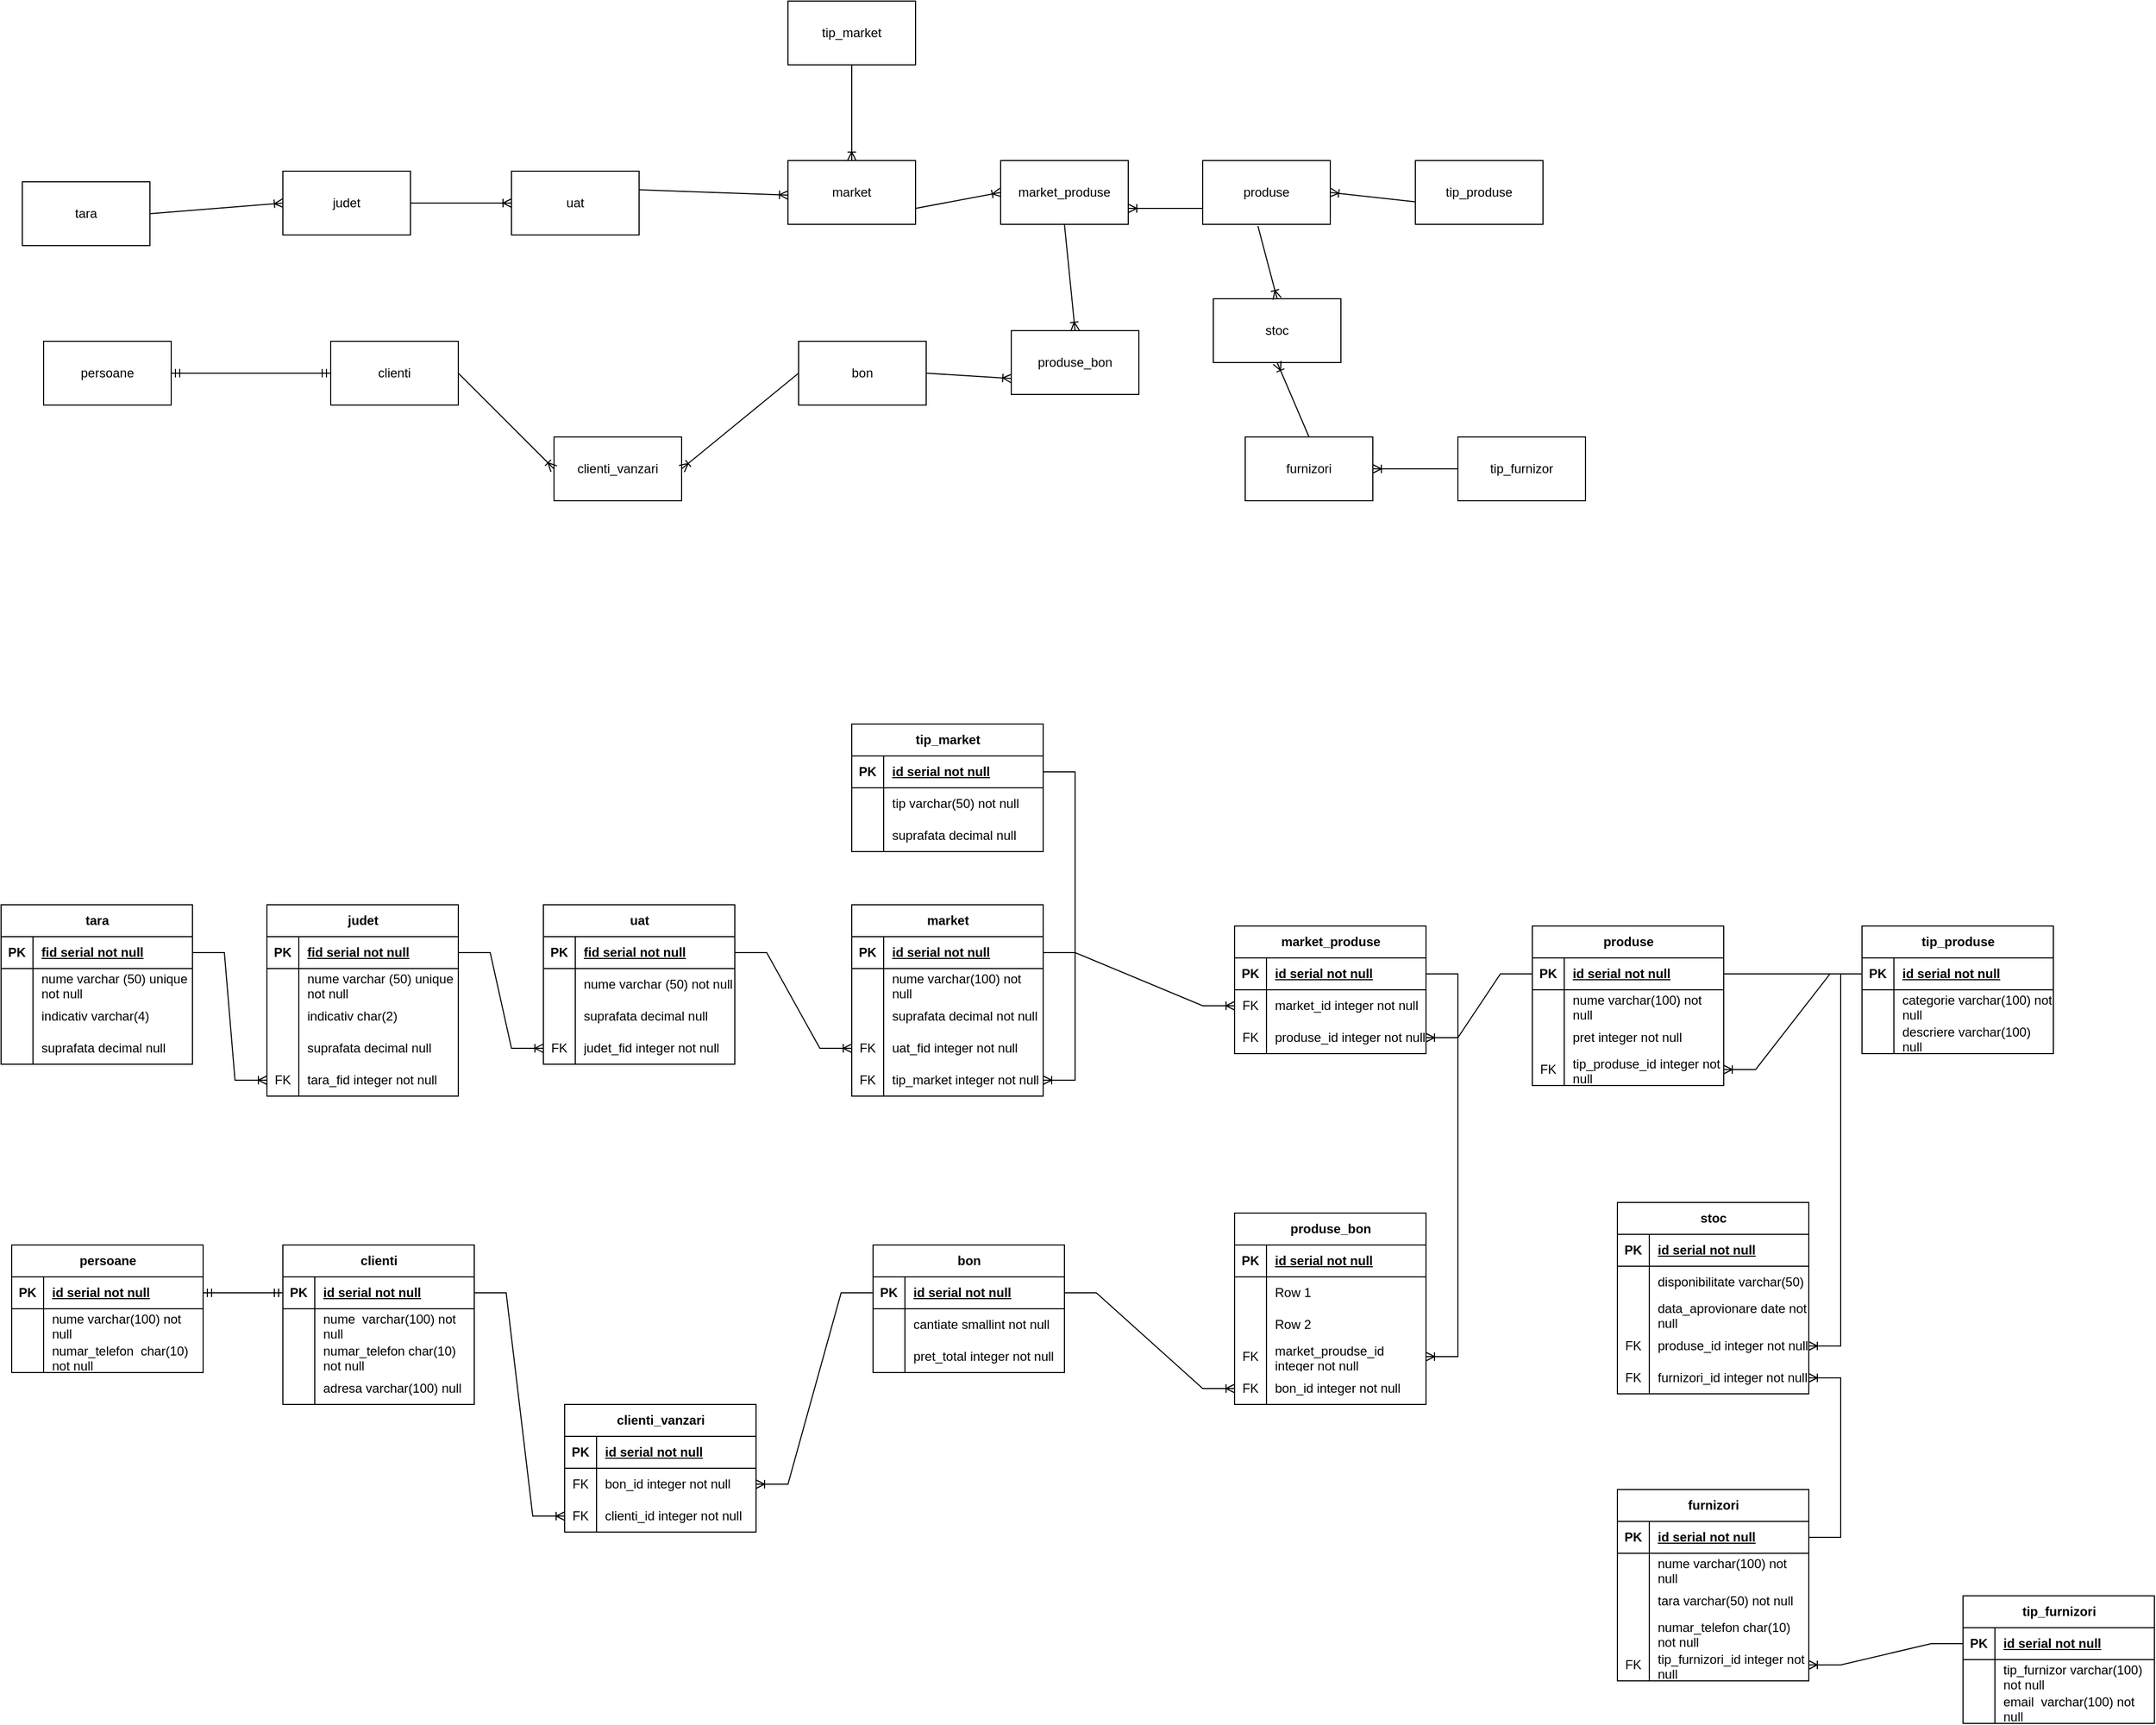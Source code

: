 <mxfile version="26.0.5">
  <diagram name="Page-1" id="-S-GobcB35B68QLf8V6f">
    <mxGraphModel dx="1400" dy="1841" grid="1" gridSize="10" guides="1" tooltips="1" connect="1" arrows="1" fold="1" page="1" pageScale="1" pageWidth="850" pageHeight="1100" math="0" shadow="0">
      <root>
        <mxCell id="0" />
        <mxCell id="1" parent="0" />
        <mxCell id="qZx7lZ6UvHh4e0g7V4Rf-1" value="tara" style="rounded=0;whiteSpace=wrap;html=1;" parent="1" vertex="1">
          <mxGeometry x="120" y="30" width="120" height="60" as="geometry" />
        </mxCell>
        <mxCell id="qZx7lZ6UvHh4e0g7V4Rf-2" value="market" style="rounded=0;whiteSpace=wrap;html=1;" parent="1" vertex="1">
          <mxGeometry x="840" y="10" width="120" height="60" as="geometry" />
        </mxCell>
        <mxCell id="qZx7lZ6UvHh4e0g7V4Rf-3" value="bon" style="rounded=0;whiteSpace=wrap;html=1;" parent="1" vertex="1">
          <mxGeometry x="850" y="180" width="120" height="60" as="geometry" />
        </mxCell>
        <mxCell id="qZx7lZ6UvHh4e0g7V4Rf-4" value="stoc" style="rounded=0;whiteSpace=wrap;html=1;" parent="1" vertex="1">
          <mxGeometry x="1240" y="140" width="120" height="60" as="geometry" />
        </mxCell>
        <mxCell id="qZx7lZ6UvHh4e0g7V4Rf-5" value="furnizori" style="rounded=0;whiteSpace=wrap;html=1;" parent="1" vertex="1">
          <mxGeometry x="1270" y="270" width="120" height="60" as="geometry" />
        </mxCell>
        <mxCell id="Ags8xssxzjcBr3NvuwEO-2" value="" style="fontSize=12;html=1;endArrow=ERoneToMany;rounded=0;exitX=1;exitY=0.5;exitDx=0;exitDy=0;entryX=0;entryY=0.5;entryDx=0;entryDy=0;" edge="1" parent="1" source="qZx7lZ6UvHh4e0g7V4Rf-1" target="Ags8xssxzjcBr3NvuwEO-3">
          <mxGeometry width="100" height="100" relative="1" as="geometry">
            <mxPoint x="280" y="130" as="sourcePoint" />
            <mxPoint x="390" y="-20" as="targetPoint" />
          </mxGeometry>
        </mxCell>
        <mxCell id="Ags8xssxzjcBr3NvuwEO-3" value="judet" style="rounded=0;whiteSpace=wrap;html=1;" vertex="1" parent="1">
          <mxGeometry x="365" y="20" width="120" height="60" as="geometry" />
        </mxCell>
        <mxCell id="Ags8xssxzjcBr3NvuwEO-4" value="uat" style="rounded=0;whiteSpace=wrap;html=1;" vertex="1" parent="1">
          <mxGeometry x="580" y="20" width="120" height="60" as="geometry" />
        </mxCell>
        <mxCell id="Ags8xssxzjcBr3NvuwEO-6" value="tip_market" style="rounded=0;whiteSpace=wrap;html=1;" vertex="1" parent="1">
          <mxGeometry x="840" y="-140" width="120" height="60" as="geometry" />
        </mxCell>
        <mxCell id="Ags8xssxzjcBr3NvuwEO-7" value="persoane" style="rounded=0;whiteSpace=wrap;html=1;" vertex="1" parent="1">
          <mxGeometry x="140" y="180" width="120" height="60" as="geometry" />
        </mxCell>
        <mxCell id="Ags8xssxzjcBr3NvuwEO-8" value="clienti" style="rounded=0;whiteSpace=wrap;html=1;" vertex="1" parent="1">
          <mxGeometry x="410" y="180" width="120" height="60" as="geometry" />
        </mxCell>
        <mxCell id="Ags8xssxzjcBr3NvuwEO-9" value="produse" style="rounded=0;whiteSpace=wrap;html=1;" vertex="1" parent="1">
          <mxGeometry x="1230" y="10" width="120" height="60" as="geometry" />
        </mxCell>
        <mxCell id="Ags8xssxzjcBr3NvuwEO-10" value="tip_produse" style="rounded=0;whiteSpace=wrap;html=1;" vertex="1" parent="1">
          <mxGeometry x="1430" y="10" width="120" height="60" as="geometry" />
        </mxCell>
        <mxCell id="Ags8xssxzjcBr3NvuwEO-11" value="tip_furnizor" style="rounded=0;whiteSpace=wrap;html=1;" vertex="1" parent="1">
          <mxGeometry x="1470" y="270" width="120" height="60" as="geometry" />
        </mxCell>
        <mxCell id="Ags8xssxzjcBr3NvuwEO-12" value="" style="edgeStyle=entityRelationEdgeStyle;fontSize=12;html=1;endArrow=ERoneToMany;rounded=0;exitX=1;exitY=0.5;exitDx=0;exitDy=0;entryX=0;entryY=0.5;entryDx=0;entryDy=0;" edge="1" parent="1" source="Ags8xssxzjcBr3NvuwEO-3" target="Ags8xssxzjcBr3NvuwEO-4">
          <mxGeometry width="100" height="100" relative="1" as="geometry">
            <mxPoint x="530" y="70" as="sourcePoint" />
            <mxPoint x="660" y="70" as="targetPoint" />
          </mxGeometry>
        </mxCell>
        <mxCell id="Ags8xssxzjcBr3NvuwEO-14" value="" style="fontSize=12;html=1;endArrow=ERoneToMany;rounded=0;entryX=0;entryY=0.75;entryDx=0;entryDy=0;" edge="1" parent="1">
          <mxGeometry width="100" height="100" relative="1" as="geometry">
            <mxPoint x="700" y="37.5" as="sourcePoint" />
            <mxPoint x="840" y="42.5" as="targetPoint" />
          </mxGeometry>
        </mxCell>
        <mxCell id="Ags8xssxzjcBr3NvuwEO-17" value="" style="fontSize=12;html=1;endArrow=ERoneToMany;rounded=0;exitX=0.5;exitY=1;exitDx=0;exitDy=0;entryX=0.5;entryY=0;entryDx=0;entryDy=0;elbow=vertical;" edge="1" parent="1" source="Ags8xssxzjcBr3NvuwEO-6" target="qZx7lZ6UvHh4e0g7V4Rf-2">
          <mxGeometry width="100" height="100" relative="1" as="geometry">
            <mxPoint x="760" y="-160" as="sourcePoint" />
            <mxPoint x="880" y="-10" as="targetPoint" />
          </mxGeometry>
        </mxCell>
        <mxCell id="Ags8xssxzjcBr3NvuwEO-18" value="" style="edgeStyle=entityRelationEdgeStyle;fontSize=12;html=1;endArrow=ERmandOne;startArrow=ERmandOne;rounded=0;exitX=1;exitY=0.5;exitDx=0;exitDy=0;entryX=0;entryY=0.5;entryDx=0;entryDy=0;" edge="1" parent="1" source="Ags8xssxzjcBr3NvuwEO-7" target="Ags8xssxzjcBr3NvuwEO-8">
          <mxGeometry width="100" height="100" relative="1" as="geometry">
            <mxPoint x="510" y="165" as="sourcePoint" />
            <mxPoint x="500" y="255" as="targetPoint" />
          </mxGeometry>
        </mxCell>
        <mxCell id="Ags8xssxzjcBr3NvuwEO-22" value="clienti_vanzari" style="rounded=0;whiteSpace=wrap;html=1;" vertex="1" parent="1">
          <mxGeometry x="620" y="270" width="120" height="60" as="geometry" />
        </mxCell>
        <mxCell id="Ags8xssxzjcBr3NvuwEO-23" value="" style="fontSize=12;html=1;endArrow=ERoneToMany;rounded=0;exitX=0;exitY=0.5;exitDx=0;exitDy=0;entryX=1;entryY=0.5;entryDx=0;entryDy=0;" edge="1" parent="1" source="qZx7lZ6UvHh4e0g7V4Rf-3" target="Ags8xssxzjcBr3NvuwEO-22">
          <mxGeometry width="100" height="100" relative="1" as="geometry">
            <mxPoint x="570" y="280" as="sourcePoint" />
            <mxPoint x="670" y="180" as="targetPoint" />
          </mxGeometry>
        </mxCell>
        <mxCell id="Ags8xssxzjcBr3NvuwEO-24" value="" style="fontSize=12;html=1;endArrow=ERoneToMany;rounded=0;exitX=1;exitY=0.5;exitDx=0;exitDy=0;entryX=0;entryY=0.5;entryDx=0;entryDy=0;" edge="1" parent="1" source="Ags8xssxzjcBr3NvuwEO-8" target="Ags8xssxzjcBr3NvuwEO-22">
          <mxGeometry width="100" height="100" relative="1" as="geometry">
            <mxPoint x="570" y="280" as="sourcePoint" />
            <mxPoint x="670" y="180" as="targetPoint" />
          </mxGeometry>
        </mxCell>
        <mxCell id="Ags8xssxzjcBr3NvuwEO-26" value="" style="fontSize=12;html=1;endArrow=ERoneToMany;rounded=0;exitX=0.003;exitY=0.647;exitDx=0;exitDy=0;exitPerimeter=0;entryX=1;entryY=0.5;entryDx=0;entryDy=0;" edge="1" parent="1" source="Ags8xssxzjcBr3NvuwEO-10" target="Ags8xssxzjcBr3NvuwEO-9">
          <mxGeometry width="100" height="100" relative="1" as="geometry">
            <mxPoint x="1330" y="150" as="sourcePoint" />
            <mxPoint x="1430" y="50" as="targetPoint" />
          </mxGeometry>
        </mxCell>
        <mxCell id="Ags8xssxzjcBr3NvuwEO-27" value="" style="fontSize=12;html=1;endArrow=ERoneToMany;rounded=0;exitX=0;exitY=0.5;exitDx=0;exitDy=0;entryX=1;entryY=0.5;entryDx=0;entryDy=0;" edge="1" parent="1" source="Ags8xssxzjcBr3NvuwEO-11" target="qZx7lZ6UvHh4e0g7V4Rf-5">
          <mxGeometry width="100" height="100" relative="1" as="geometry">
            <mxPoint x="680" y="370" as="sourcePoint" />
            <mxPoint x="780" y="270" as="targetPoint" />
          </mxGeometry>
        </mxCell>
        <mxCell id="Ags8xssxzjcBr3NvuwEO-29" value="" style="fontSize=12;html=1;endArrow=ERoneToMany;rounded=0;exitX=0.433;exitY=1.027;exitDx=0;exitDy=0;exitPerimeter=0;entryX=0.5;entryY=0;entryDx=0;entryDy=0;" edge="1" parent="1" source="Ags8xssxzjcBr3NvuwEO-9" target="qZx7lZ6UvHh4e0g7V4Rf-4">
          <mxGeometry width="100" height="100" relative="1" as="geometry">
            <mxPoint x="1550" y="310" as="sourcePoint" />
            <mxPoint x="1650" y="210" as="targetPoint" />
          </mxGeometry>
        </mxCell>
        <mxCell id="Ags8xssxzjcBr3NvuwEO-30" value="" style="fontSize=12;html=1;endArrow=ERoneToMany;rounded=0;entryX=0.5;entryY=1;entryDx=0;entryDy=0;" edge="1" parent="1" target="qZx7lZ6UvHh4e0g7V4Rf-4">
          <mxGeometry width="100" height="100" relative="1" as="geometry">
            <mxPoint x="1330" y="270" as="sourcePoint" />
            <mxPoint x="1320" y="320" as="targetPoint" />
          </mxGeometry>
        </mxCell>
        <mxCell id="Ags8xssxzjcBr3NvuwEO-31" value="" style="fontSize=12;html=1;endArrow=ERoneToMany;rounded=0;entryX=0;entryY=0.5;entryDx=0;entryDy=0;exitX=1;exitY=0.75;exitDx=0;exitDy=0;" edge="1" parent="1" source="qZx7lZ6UvHh4e0g7V4Rf-2" target="Ags8xssxzjcBr3NvuwEO-34">
          <mxGeometry width="100" height="100" relative="1" as="geometry">
            <mxPoint x="960" y="120" as="sourcePoint" />
            <mxPoint x="1190" y="20" as="targetPoint" />
          </mxGeometry>
        </mxCell>
        <mxCell id="Ags8xssxzjcBr3NvuwEO-34" value="market_produse" style="rounded=0;whiteSpace=wrap;html=1;" vertex="1" parent="1">
          <mxGeometry x="1040" y="10" width="120" height="60" as="geometry" />
        </mxCell>
        <mxCell id="Ags8xssxzjcBr3NvuwEO-35" value="" style="edgeStyle=entityRelationEdgeStyle;fontSize=12;html=1;endArrow=ERoneToMany;rounded=0;exitX=0;exitY=0.75;exitDx=0;exitDy=0;entryX=1;entryY=0.75;entryDx=0;entryDy=0;" edge="1" parent="1" source="Ags8xssxzjcBr3NvuwEO-9" target="Ags8xssxzjcBr3NvuwEO-34">
          <mxGeometry width="100" height="100" relative="1" as="geometry">
            <mxPoint x="1170" y="-10" as="sourcePoint" />
            <mxPoint x="1270" y="-110" as="targetPoint" />
          </mxGeometry>
        </mxCell>
        <mxCell id="Ags8xssxzjcBr3NvuwEO-36" value="produse_bon" style="rounded=0;whiteSpace=wrap;html=1;" vertex="1" parent="1">
          <mxGeometry x="1050" y="170" width="120" height="60" as="geometry" />
        </mxCell>
        <mxCell id="Ags8xssxzjcBr3NvuwEO-37" value="" style="fontSize=12;html=1;endArrow=ERoneToMany;rounded=0;exitX=0.5;exitY=1;exitDx=0;exitDy=0;entryX=0.5;entryY=0;entryDx=0;entryDy=0;" edge="1" parent="1" source="Ags8xssxzjcBr3NvuwEO-34" target="Ags8xssxzjcBr3NvuwEO-36">
          <mxGeometry width="100" height="100" relative="1" as="geometry">
            <mxPoint x="1040" y="110" as="sourcePoint" />
            <mxPoint x="1190" y="225" as="targetPoint" />
          </mxGeometry>
        </mxCell>
        <mxCell id="Ags8xssxzjcBr3NvuwEO-38" value="" style="fontSize=12;html=1;endArrow=ERoneToMany;rounded=0;exitX=1;exitY=0.5;exitDx=0;exitDy=0;entryX=0;entryY=0.75;entryDx=0;entryDy=0;" edge="1" parent="1" source="qZx7lZ6UvHh4e0g7V4Rf-3" target="Ags8xssxzjcBr3NvuwEO-36">
          <mxGeometry width="100" height="100" relative="1" as="geometry">
            <mxPoint x="1030" y="230" as="sourcePoint" />
            <mxPoint x="1130" y="130" as="targetPoint" />
          </mxGeometry>
        </mxCell>
        <mxCell id="Ags8xssxzjcBr3NvuwEO-40" value="tara" style="shape=table;startSize=30;container=1;collapsible=1;childLayout=tableLayout;fixedRows=1;rowLines=0;fontStyle=1;align=center;resizeLast=1;html=1;" vertex="1" parent="1">
          <mxGeometry x="100" y="710" width="180" height="150" as="geometry" />
        </mxCell>
        <mxCell id="Ags8xssxzjcBr3NvuwEO-41" value="" style="shape=tableRow;horizontal=0;startSize=0;swimlaneHead=0;swimlaneBody=0;fillColor=none;collapsible=0;dropTarget=0;points=[[0,0.5],[1,0.5]];portConstraint=eastwest;top=0;left=0;right=0;bottom=1;" vertex="1" parent="Ags8xssxzjcBr3NvuwEO-40">
          <mxGeometry y="30" width="180" height="30" as="geometry" />
        </mxCell>
        <mxCell id="Ags8xssxzjcBr3NvuwEO-42" value="PK" style="shape=partialRectangle;connectable=0;fillColor=none;top=0;left=0;bottom=0;right=0;fontStyle=1;overflow=hidden;whiteSpace=wrap;html=1;" vertex="1" parent="Ags8xssxzjcBr3NvuwEO-41">
          <mxGeometry width="30" height="30" as="geometry">
            <mxRectangle width="30" height="30" as="alternateBounds" />
          </mxGeometry>
        </mxCell>
        <mxCell id="Ags8xssxzjcBr3NvuwEO-43" value="fid serial not null" style="shape=partialRectangle;connectable=0;fillColor=none;top=0;left=0;bottom=0;right=0;align=left;spacingLeft=6;fontStyle=5;overflow=hidden;whiteSpace=wrap;html=1;" vertex="1" parent="Ags8xssxzjcBr3NvuwEO-41">
          <mxGeometry x="30" width="150" height="30" as="geometry">
            <mxRectangle width="150" height="30" as="alternateBounds" />
          </mxGeometry>
        </mxCell>
        <mxCell id="Ags8xssxzjcBr3NvuwEO-44" value="" style="shape=tableRow;horizontal=0;startSize=0;swimlaneHead=0;swimlaneBody=0;fillColor=none;collapsible=0;dropTarget=0;points=[[0,0.5],[1,0.5]];portConstraint=eastwest;top=0;left=0;right=0;bottom=0;" vertex="1" parent="Ags8xssxzjcBr3NvuwEO-40">
          <mxGeometry y="60" width="180" height="30" as="geometry" />
        </mxCell>
        <mxCell id="Ags8xssxzjcBr3NvuwEO-45" value="" style="shape=partialRectangle;connectable=0;fillColor=none;top=0;left=0;bottom=0;right=0;editable=1;overflow=hidden;whiteSpace=wrap;html=1;" vertex="1" parent="Ags8xssxzjcBr3NvuwEO-44">
          <mxGeometry width="30" height="30" as="geometry">
            <mxRectangle width="30" height="30" as="alternateBounds" />
          </mxGeometry>
        </mxCell>
        <mxCell id="Ags8xssxzjcBr3NvuwEO-46" value="nume varchar (50) unique not null" style="shape=partialRectangle;connectable=0;fillColor=none;top=0;left=0;bottom=0;right=0;align=left;spacingLeft=6;overflow=hidden;whiteSpace=wrap;html=1;" vertex="1" parent="Ags8xssxzjcBr3NvuwEO-44">
          <mxGeometry x="30" width="150" height="30" as="geometry">
            <mxRectangle width="150" height="30" as="alternateBounds" />
          </mxGeometry>
        </mxCell>
        <mxCell id="Ags8xssxzjcBr3NvuwEO-47" value="" style="shape=tableRow;horizontal=0;startSize=0;swimlaneHead=0;swimlaneBody=0;fillColor=none;collapsible=0;dropTarget=0;points=[[0,0.5],[1,0.5]];portConstraint=eastwest;top=0;left=0;right=0;bottom=0;" vertex="1" parent="Ags8xssxzjcBr3NvuwEO-40">
          <mxGeometry y="90" width="180" height="30" as="geometry" />
        </mxCell>
        <mxCell id="Ags8xssxzjcBr3NvuwEO-48" value="" style="shape=partialRectangle;connectable=0;fillColor=none;top=0;left=0;bottom=0;right=0;editable=1;overflow=hidden;whiteSpace=wrap;html=1;" vertex="1" parent="Ags8xssxzjcBr3NvuwEO-47">
          <mxGeometry width="30" height="30" as="geometry">
            <mxRectangle width="30" height="30" as="alternateBounds" />
          </mxGeometry>
        </mxCell>
        <mxCell id="Ags8xssxzjcBr3NvuwEO-49" value="indicativ varchar(4)" style="shape=partialRectangle;connectable=0;fillColor=none;top=0;left=0;bottom=0;right=0;align=left;spacingLeft=6;overflow=hidden;whiteSpace=wrap;html=1;" vertex="1" parent="Ags8xssxzjcBr3NvuwEO-47">
          <mxGeometry x="30" width="150" height="30" as="geometry">
            <mxRectangle width="150" height="30" as="alternateBounds" />
          </mxGeometry>
        </mxCell>
        <mxCell id="Ags8xssxzjcBr3NvuwEO-50" value="" style="shape=tableRow;horizontal=0;startSize=0;swimlaneHead=0;swimlaneBody=0;fillColor=none;collapsible=0;dropTarget=0;points=[[0,0.5],[1,0.5]];portConstraint=eastwest;top=0;left=0;right=0;bottom=0;" vertex="1" parent="Ags8xssxzjcBr3NvuwEO-40">
          <mxGeometry y="120" width="180" height="30" as="geometry" />
        </mxCell>
        <mxCell id="Ags8xssxzjcBr3NvuwEO-51" value="" style="shape=partialRectangle;connectable=0;fillColor=none;top=0;left=0;bottom=0;right=0;editable=1;overflow=hidden;whiteSpace=wrap;html=1;" vertex="1" parent="Ags8xssxzjcBr3NvuwEO-50">
          <mxGeometry width="30" height="30" as="geometry">
            <mxRectangle width="30" height="30" as="alternateBounds" />
          </mxGeometry>
        </mxCell>
        <mxCell id="Ags8xssxzjcBr3NvuwEO-52" value="suprafata decimal null" style="shape=partialRectangle;connectable=0;fillColor=none;top=0;left=0;bottom=0;right=0;align=left;spacingLeft=6;overflow=hidden;whiteSpace=wrap;html=1;" vertex="1" parent="Ags8xssxzjcBr3NvuwEO-50">
          <mxGeometry x="30" width="150" height="30" as="geometry">
            <mxRectangle width="150" height="30" as="alternateBounds" />
          </mxGeometry>
        </mxCell>
        <mxCell id="Ags8xssxzjcBr3NvuwEO-53" value="judet" style="shape=table;startSize=30;container=1;collapsible=1;childLayout=tableLayout;fixedRows=1;rowLines=0;fontStyle=1;align=center;resizeLast=1;html=1;" vertex="1" parent="1">
          <mxGeometry x="350" y="710" width="180" height="180" as="geometry" />
        </mxCell>
        <mxCell id="Ags8xssxzjcBr3NvuwEO-54" value="" style="shape=tableRow;horizontal=0;startSize=0;swimlaneHead=0;swimlaneBody=0;fillColor=none;collapsible=0;dropTarget=0;points=[[0,0.5],[1,0.5]];portConstraint=eastwest;top=0;left=0;right=0;bottom=1;" vertex="1" parent="Ags8xssxzjcBr3NvuwEO-53">
          <mxGeometry y="30" width="180" height="30" as="geometry" />
        </mxCell>
        <mxCell id="Ags8xssxzjcBr3NvuwEO-55" value="PK" style="shape=partialRectangle;connectable=0;fillColor=none;top=0;left=0;bottom=0;right=0;fontStyle=1;overflow=hidden;whiteSpace=wrap;html=1;" vertex="1" parent="Ags8xssxzjcBr3NvuwEO-54">
          <mxGeometry width="30" height="30" as="geometry">
            <mxRectangle width="30" height="30" as="alternateBounds" />
          </mxGeometry>
        </mxCell>
        <mxCell id="Ags8xssxzjcBr3NvuwEO-56" value="fid serial not null" style="shape=partialRectangle;connectable=0;fillColor=none;top=0;left=0;bottom=0;right=0;align=left;spacingLeft=6;fontStyle=5;overflow=hidden;whiteSpace=wrap;html=1;" vertex="1" parent="Ags8xssxzjcBr3NvuwEO-54">
          <mxGeometry x="30" width="150" height="30" as="geometry">
            <mxRectangle width="150" height="30" as="alternateBounds" />
          </mxGeometry>
        </mxCell>
        <mxCell id="Ags8xssxzjcBr3NvuwEO-57" value="" style="shape=tableRow;horizontal=0;startSize=0;swimlaneHead=0;swimlaneBody=0;fillColor=none;collapsible=0;dropTarget=0;points=[[0,0.5],[1,0.5]];portConstraint=eastwest;top=0;left=0;right=0;bottom=0;" vertex="1" parent="Ags8xssxzjcBr3NvuwEO-53">
          <mxGeometry y="60" width="180" height="30" as="geometry" />
        </mxCell>
        <mxCell id="Ags8xssxzjcBr3NvuwEO-58" value="" style="shape=partialRectangle;connectable=0;fillColor=none;top=0;left=0;bottom=0;right=0;editable=1;overflow=hidden;whiteSpace=wrap;html=1;" vertex="1" parent="Ags8xssxzjcBr3NvuwEO-57">
          <mxGeometry width="30" height="30" as="geometry">
            <mxRectangle width="30" height="30" as="alternateBounds" />
          </mxGeometry>
        </mxCell>
        <mxCell id="Ags8xssxzjcBr3NvuwEO-59" value="nume varchar (50) unique not null&amp;nbsp;" style="shape=partialRectangle;connectable=0;fillColor=none;top=0;left=0;bottom=0;right=0;align=left;spacingLeft=6;overflow=hidden;whiteSpace=wrap;html=1;" vertex="1" parent="Ags8xssxzjcBr3NvuwEO-57">
          <mxGeometry x="30" width="150" height="30" as="geometry">
            <mxRectangle width="150" height="30" as="alternateBounds" />
          </mxGeometry>
        </mxCell>
        <mxCell id="Ags8xssxzjcBr3NvuwEO-60" value="" style="shape=tableRow;horizontal=0;startSize=0;swimlaneHead=0;swimlaneBody=0;fillColor=none;collapsible=0;dropTarget=0;points=[[0,0.5],[1,0.5]];portConstraint=eastwest;top=0;left=0;right=0;bottom=0;" vertex="1" parent="Ags8xssxzjcBr3NvuwEO-53">
          <mxGeometry y="90" width="180" height="30" as="geometry" />
        </mxCell>
        <mxCell id="Ags8xssxzjcBr3NvuwEO-61" value="" style="shape=partialRectangle;connectable=0;fillColor=none;top=0;left=0;bottom=0;right=0;editable=1;overflow=hidden;whiteSpace=wrap;html=1;" vertex="1" parent="Ags8xssxzjcBr3NvuwEO-60">
          <mxGeometry width="30" height="30" as="geometry">
            <mxRectangle width="30" height="30" as="alternateBounds" />
          </mxGeometry>
        </mxCell>
        <mxCell id="Ags8xssxzjcBr3NvuwEO-62" value="indicativ char(2)" style="shape=partialRectangle;connectable=0;fillColor=none;top=0;left=0;bottom=0;right=0;align=left;spacingLeft=6;overflow=hidden;whiteSpace=wrap;html=1;" vertex="1" parent="Ags8xssxzjcBr3NvuwEO-60">
          <mxGeometry x="30" width="150" height="30" as="geometry">
            <mxRectangle width="150" height="30" as="alternateBounds" />
          </mxGeometry>
        </mxCell>
        <mxCell id="Ags8xssxzjcBr3NvuwEO-63" value="" style="shape=tableRow;horizontal=0;startSize=0;swimlaneHead=0;swimlaneBody=0;fillColor=none;collapsible=0;dropTarget=0;points=[[0,0.5],[1,0.5]];portConstraint=eastwest;top=0;left=0;right=0;bottom=0;" vertex="1" parent="Ags8xssxzjcBr3NvuwEO-53">
          <mxGeometry y="120" width="180" height="30" as="geometry" />
        </mxCell>
        <mxCell id="Ags8xssxzjcBr3NvuwEO-64" value="" style="shape=partialRectangle;connectable=0;fillColor=none;top=0;left=0;bottom=0;right=0;editable=1;overflow=hidden;whiteSpace=wrap;html=1;" vertex="1" parent="Ags8xssxzjcBr3NvuwEO-63">
          <mxGeometry width="30" height="30" as="geometry">
            <mxRectangle width="30" height="30" as="alternateBounds" />
          </mxGeometry>
        </mxCell>
        <mxCell id="Ags8xssxzjcBr3NvuwEO-65" value="suprafata decimal null" style="shape=partialRectangle;connectable=0;fillColor=none;top=0;left=0;bottom=0;right=0;align=left;spacingLeft=6;overflow=hidden;whiteSpace=wrap;html=1;" vertex="1" parent="Ags8xssxzjcBr3NvuwEO-63">
          <mxGeometry x="30" width="150" height="30" as="geometry">
            <mxRectangle width="150" height="30" as="alternateBounds" />
          </mxGeometry>
        </mxCell>
        <mxCell id="Ags8xssxzjcBr3NvuwEO-66" value="" style="shape=tableRow;horizontal=0;startSize=0;swimlaneHead=0;swimlaneBody=0;fillColor=none;collapsible=0;dropTarget=0;points=[[0,0.5],[1,0.5]];portConstraint=eastwest;top=0;left=0;right=0;bottom=0;" vertex="1" parent="Ags8xssxzjcBr3NvuwEO-53">
          <mxGeometry y="150" width="180" height="30" as="geometry" />
        </mxCell>
        <mxCell id="Ags8xssxzjcBr3NvuwEO-67" value="FK" style="shape=partialRectangle;connectable=0;fillColor=none;top=0;left=0;bottom=0;right=0;editable=1;overflow=hidden;whiteSpace=wrap;html=1;" vertex="1" parent="Ags8xssxzjcBr3NvuwEO-66">
          <mxGeometry width="30" height="30" as="geometry">
            <mxRectangle width="30" height="30" as="alternateBounds" />
          </mxGeometry>
        </mxCell>
        <mxCell id="Ags8xssxzjcBr3NvuwEO-68" value="tara_fid integer not null" style="shape=partialRectangle;connectable=0;fillColor=none;top=0;left=0;bottom=0;right=0;align=left;spacingLeft=6;overflow=hidden;whiteSpace=wrap;html=1;" vertex="1" parent="Ags8xssxzjcBr3NvuwEO-66">
          <mxGeometry x="30" width="150" height="30" as="geometry">
            <mxRectangle width="150" height="30" as="alternateBounds" />
          </mxGeometry>
        </mxCell>
        <mxCell id="Ags8xssxzjcBr3NvuwEO-69" value="uat" style="shape=table;startSize=30;container=1;collapsible=1;childLayout=tableLayout;fixedRows=1;rowLines=0;fontStyle=1;align=center;resizeLast=1;html=1;" vertex="1" parent="1">
          <mxGeometry x="610" y="710" width="180" height="150" as="geometry" />
        </mxCell>
        <mxCell id="Ags8xssxzjcBr3NvuwEO-70" value="" style="shape=tableRow;horizontal=0;startSize=0;swimlaneHead=0;swimlaneBody=0;fillColor=none;collapsible=0;dropTarget=0;points=[[0,0.5],[1,0.5]];portConstraint=eastwest;top=0;left=0;right=0;bottom=1;" vertex="1" parent="Ags8xssxzjcBr3NvuwEO-69">
          <mxGeometry y="30" width="180" height="30" as="geometry" />
        </mxCell>
        <mxCell id="Ags8xssxzjcBr3NvuwEO-71" value="PK" style="shape=partialRectangle;connectable=0;fillColor=none;top=0;left=0;bottom=0;right=0;fontStyle=1;overflow=hidden;whiteSpace=wrap;html=1;" vertex="1" parent="Ags8xssxzjcBr3NvuwEO-70">
          <mxGeometry width="30" height="30" as="geometry">
            <mxRectangle width="30" height="30" as="alternateBounds" />
          </mxGeometry>
        </mxCell>
        <mxCell id="Ags8xssxzjcBr3NvuwEO-72" value="fid serial not null" style="shape=partialRectangle;connectable=0;fillColor=none;top=0;left=0;bottom=0;right=0;align=left;spacingLeft=6;fontStyle=5;overflow=hidden;whiteSpace=wrap;html=1;" vertex="1" parent="Ags8xssxzjcBr3NvuwEO-70">
          <mxGeometry x="30" width="150" height="30" as="geometry">
            <mxRectangle width="150" height="30" as="alternateBounds" />
          </mxGeometry>
        </mxCell>
        <mxCell id="Ags8xssxzjcBr3NvuwEO-73" value="" style="shape=tableRow;horizontal=0;startSize=0;swimlaneHead=0;swimlaneBody=0;fillColor=none;collapsible=0;dropTarget=0;points=[[0,0.5],[1,0.5]];portConstraint=eastwest;top=0;left=0;right=0;bottom=0;" vertex="1" parent="Ags8xssxzjcBr3NvuwEO-69">
          <mxGeometry y="60" width="180" height="30" as="geometry" />
        </mxCell>
        <mxCell id="Ags8xssxzjcBr3NvuwEO-74" value="" style="shape=partialRectangle;connectable=0;fillColor=none;top=0;left=0;bottom=0;right=0;editable=1;overflow=hidden;whiteSpace=wrap;html=1;" vertex="1" parent="Ags8xssxzjcBr3NvuwEO-73">
          <mxGeometry width="30" height="30" as="geometry">
            <mxRectangle width="30" height="30" as="alternateBounds" />
          </mxGeometry>
        </mxCell>
        <mxCell id="Ags8xssxzjcBr3NvuwEO-75" value="nume varchar (50) not null" style="shape=partialRectangle;connectable=0;fillColor=none;top=0;left=0;bottom=0;right=0;align=left;spacingLeft=6;overflow=hidden;whiteSpace=wrap;html=1;" vertex="1" parent="Ags8xssxzjcBr3NvuwEO-73">
          <mxGeometry x="30" width="150" height="30" as="geometry">
            <mxRectangle width="150" height="30" as="alternateBounds" />
          </mxGeometry>
        </mxCell>
        <mxCell id="Ags8xssxzjcBr3NvuwEO-76" value="" style="shape=tableRow;horizontal=0;startSize=0;swimlaneHead=0;swimlaneBody=0;fillColor=none;collapsible=0;dropTarget=0;points=[[0,0.5],[1,0.5]];portConstraint=eastwest;top=0;left=0;right=0;bottom=0;" vertex="1" parent="Ags8xssxzjcBr3NvuwEO-69">
          <mxGeometry y="90" width="180" height="30" as="geometry" />
        </mxCell>
        <mxCell id="Ags8xssxzjcBr3NvuwEO-77" value="" style="shape=partialRectangle;connectable=0;fillColor=none;top=0;left=0;bottom=0;right=0;editable=1;overflow=hidden;whiteSpace=wrap;html=1;" vertex="1" parent="Ags8xssxzjcBr3NvuwEO-76">
          <mxGeometry width="30" height="30" as="geometry">
            <mxRectangle width="30" height="30" as="alternateBounds" />
          </mxGeometry>
        </mxCell>
        <mxCell id="Ags8xssxzjcBr3NvuwEO-78" value="suprafata decimal null" style="shape=partialRectangle;connectable=0;fillColor=none;top=0;left=0;bottom=0;right=0;align=left;spacingLeft=6;overflow=hidden;whiteSpace=wrap;html=1;" vertex="1" parent="Ags8xssxzjcBr3NvuwEO-76">
          <mxGeometry x="30" width="150" height="30" as="geometry">
            <mxRectangle width="150" height="30" as="alternateBounds" />
          </mxGeometry>
        </mxCell>
        <mxCell id="Ags8xssxzjcBr3NvuwEO-79" value="" style="shape=tableRow;horizontal=0;startSize=0;swimlaneHead=0;swimlaneBody=0;fillColor=none;collapsible=0;dropTarget=0;points=[[0,0.5],[1,0.5]];portConstraint=eastwest;top=0;left=0;right=0;bottom=0;" vertex="1" parent="Ags8xssxzjcBr3NvuwEO-69">
          <mxGeometry y="120" width="180" height="30" as="geometry" />
        </mxCell>
        <mxCell id="Ags8xssxzjcBr3NvuwEO-80" value="FK" style="shape=partialRectangle;connectable=0;fillColor=none;top=0;left=0;bottom=0;right=0;editable=1;overflow=hidden;whiteSpace=wrap;html=1;" vertex="1" parent="Ags8xssxzjcBr3NvuwEO-79">
          <mxGeometry width="30" height="30" as="geometry">
            <mxRectangle width="30" height="30" as="alternateBounds" />
          </mxGeometry>
        </mxCell>
        <mxCell id="Ags8xssxzjcBr3NvuwEO-81" value="judet_fid integer not null" style="shape=partialRectangle;connectable=0;fillColor=none;top=0;left=0;bottom=0;right=0;align=left;spacingLeft=6;overflow=hidden;whiteSpace=wrap;html=1;" vertex="1" parent="Ags8xssxzjcBr3NvuwEO-79">
          <mxGeometry x="30" width="150" height="30" as="geometry">
            <mxRectangle width="150" height="30" as="alternateBounds" />
          </mxGeometry>
        </mxCell>
        <mxCell id="Ags8xssxzjcBr3NvuwEO-82" value="" style="edgeStyle=entityRelationEdgeStyle;fontSize=12;html=1;endArrow=ERoneToMany;rounded=0;entryX=0;entryY=0.5;entryDx=0;entryDy=0;" edge="1" parent="1" source="Ags8xssxzjcBr3NvuwEO-41" target="Ags8xssxzjcBr3NvuwEO-66">
          <mxGeometry width="100" height="100" relative="1" as="geometry">
            <mxPoint x="320" y="480" as="sourcePoint" />
            <mxPoint x="420" y="380" as="targetPoint" />
          </mxGeometry>
        </mxCell>
        <mxCell id="Ags8xssxzjcBr3NvuwEO-83" value="" style="edgeStyle=entityRelationEdgeStyle;fontSize=12;html=1;endArrow=ERoneToMany;rounded=0;exitX=1;exitY=0.5;exitDx=0;exitDy=0;entryX=0;entryY=0.5;entryDx=0;entryDy=0;" edge="1" parent="1" source="Ags8xssxzjcBr3NvuwEO-54" target="Ags8xssxzjcBr3NvuwEO-79">
          <mxGeometry width="100" height="100" relative="1" as="geometry">
            <mxPoint x="560" y="470" as="sourcePoint" />
            <mxPoint x="660" y="370" as="targetPoint" />
          </mxGeometry>
        </mxCell>
        <mxCell id="Ags8xssxzjcBr3NvuwEO-84" value="market" style="shape=table;startSize=30;container=1;collapsible=1;childLayout=tableLayout;fixedRows=1;rowLines=0;fontStyle=1;align=center;resizeLast=1;html=1;" vertex="1" parent="1">
          <mxGeometry x="900" y="710" width="180" height="180" as="geometry" />
        </mxCell>
        <mxCell id="Ags8xssxzjcBr3NvuwEO-85" value="" style="shape=tableRow;horizontal=0;startSize=0;swimlaneHead=0;swimlaneBody=0;fillColor=none;collapsible=0;dropTarget=0;points=[[0,0.5],[1,0.5]];portConstraint=eastwest;top=0;left=0;right=0;bottom=1;" vertex="1" parent="Ags8xssxzjcBr3NvuwEO-84">
          <mxGeometry y="30" width="180" height="30" as="geometry" />
        </mxCell>
        <mxCell id="Ags8xssxzjcBr3NvuwEO-86" value="PK" style="shape=partialRectangle;connectable=0;fillColor=none;top=0;left=0;bottom=0;right=0;fontStyle=1;overflow=hidden;whiteSpace=wrap;html=1;" vertex="1" parent="Ags8xssxzjcBr3NvuwEO-85">
          <mxGeometry width="30" height="30" as="geometry">
            <mxRectangle width="30" height="30" as="alternateBounds" />
          </mxGeometry>
        </mxCell>
        <mxCell id="Ags8xssxzjcBr3NvuwEO-87" value="id serial not null" style="shape=partialRectangle;connectable=0;fillColor=none;top=0;left=0;bottom=0;right=0;align=left;spacingLeft=6;fontStyle=5;overflow=hidden;whiteSpace=wrap;html=1;" vertex="1" parent="Ags8xssxzjcBr3NvuwEO-85">
          <mxGeometry x="30" width="150" height="30" as="geometry">
            <mxRectangle width="150" height="30" as="alternateBounds" />
          </mxGeometry>
        </mxCell>
        <mxCell id="Ags8xssxzjcBr3NvuwEO-88" value="" style="shape=tableRow;horizontal=0;startSize=0;swimlaneHead=0;swimlaneBody=0;fillColor=none;collapsible=0;dropTarget=0;points=[[0,0.5],[1,0.5]];portConstraint=eastwest;top=0;left=0;right=0;bottom=0;" vertex="1" parent="Ags8xssxzjcBr3NvuwEO-84">
          <mxGeometry y="60" width="180" height="30" as="geometry" />
        </mxCell>
        <mxCell id="Ags8xssxzjcBr3NvuwEO-89" value="" style="shape=partialRectangle;connectable=0;fillColor=none;top=0;left=0;bottom=0;right=0;editable=1;overflow=hidden;whiteSpace=wrap;html=1;" vertex="1" parent="Ags8xssxzjcBr3NvuwEO-88">
          <mxGeometry width="30" height="30" as="geometry">
            <mxRectangle width="30" height="30" as="alternateBounds" />
          </mxGeometry>
        </mxCell>
        <mxCell id="Ags8xssxzjcBr3NvuwEO-90" value="nume varchar(100) not null" style="shape=partialRectangle;connectable=0;fillColor=none;top=0;left=0;bottom=0;right=0;align=left;spacingLeft=6;overflow=hidden;whiteSpace=wrap;html=1;" vertex="1" parent="Ags8xssxzjcBr3NvuwEO-88">
          <mxGeometry x="30" width="150" height="30" as="geometry">
            <mxRectangle width="150" height="30" as="alternateBounds" />
          </mxGeometry>
        </mxCell>
        <mxCell id="Ags8xssxzjcBr3NvuwEO-91" value="" style="shape=tableRow;horizontal=0;startSize=0;swimlaneHead=0;swimlaneBody=0;fillColor=none;collapsible=0;dropTarget=0;points=[[0,0.5],[1,0.5]];portConstraint=eastwest;top=0;left=0;right=0;bottom=0;" vertex="1" parent="Ags8xssxzjcBr3NvuwEO-84">
          <mxGeometry y="90" width="180" height="30" as="geometry" />
        </mxCell>
        <mxCell id="Ags8xssxzjcBr3NvuwEO-92" value="" style="shape=partialRectangle;connectable=0;fillColor=none;top=0;left=0;bottom=0;right=0;editable=1;overflow=hidden;whiteSpace=wrap;html=1;" vertex="1" parent="Ags8xssxzjcBr3NvuwEO-91">
          <mxGeometry width="30" height="30" as="geometry">
            <mxRectangle width="30" height="30" as="alternateBounds" />
          </mxGeometry>
        </mxCell>
        <mxCell id="Ags8xssxzjcBr3NvuwEO-93" value="suprafata decimal not null" style="shape=partialRectangle;connectable=0;fillColor=none;top=0;left=0;bottom=0;right=0;align=left;spacingLeft=6;overflow=hidden;whiteSpace=wrap;html=1;" vertex="1" parent="Ags8xssxzjcBr3NvuwEO-91">
          <mxGeometry x="30" width="150" height="30" as="geometry">
            <mxRectangle width="150" height="30" as="alternateBounds" />
          </mxGeometry>
        </mxCell>
        <mxCell id="Ags8xssxzjcBr3NvuwEO-94" value="" style="shape=tableRow;horizontal=0;startSize=0;swimlaneHead=0;swimlaneBody=0;fillColor=none;collapsible=0;dropTarget=0;points=[[0,0.5],[1,0.5]];portConstraint=eastwest;top=0;left=0;right=0;bottom=0;" vertex="1" parent="Ags8xssxzjcBr3NvuwEO-84">
          <mxGeometry y="120" width="180" height="30" as="geometry" />
        </mxCell>
        <mxCell id="Ags8xssxzjcBr3NvuwEO-95" value="FK" style="shape=partialRectangle;connectable=0;fillColor=none;top=0;left=0;bottom=0;right=0;editable=1;overflow=hidden;whiteSpace=wrap;html=1;" vertex="1" parent="Ags8xssxzjcBr3NvuwEO-94">
          <mxGeometry width="30" height="30" as="geometry">
            <mxRectangle width="30" height="30" as="alternateBounds" />
          </mxGeometry>
        </mxCell>
        <mxCell id="Ags8xssxzjcBr3NvuwEO-96" value="uat_fid integer not null" style="shape=partialRectangle;connectable=0;fillColor=none;top=0;left=0;bottom=0;right=0;align=left;spacingLeft=6;overflow=hidden;whiteSpace=wrap;html=1;" vertex="1" parent="Ags8xssxzjcBr3NvuwEO-94">
          <mxGeometry x="30" width="150" height="30" as="geometry">
            <mxRectangle width="150" height="30" as="alternateBounds" />
          </mxGeometry>
        </mxCell>
        <mxCell id="Ags8xssxzjcBr3NvuwEO-111" value="" style="shape=tableRow;horizontal=0;startSize=0;swimlaneHead=0;swimlaneBody=0;fillColor=none;collapsible=0;dropTarget=0;points=[[0,0.5],[1,0.5]];portConstraint=eastwest;top=0;left=0;right=0;bottom=0;" vertex="1" parent="Ags8xssxzjcBr3NvuwEO-84">
          <mxGeometry y="150" width="180" height="30" as="geometry" />
        </mxCell>
        <mxCell id="Ags8xssxzjcBr3NvuwEO-112" value="FK" style="shape=partialRectangle;connectable=0;fillColor=none;top=0;left=0;bottom=0;right=0;editable=1;overflow=hidden;whiteSpace=wrap;html=1;" vertex="1" parent="Ags8xssxzjcBr3NvuwEO-111">
          <mxGeometry width="30" height="30" as="geometry">
            <mxRectangle width="30" height="30" as="alternateBounds" />
          </mxGeometry>
        </mxCell>
        <mxCell id="Ags8xssxzjcBr3NvuwEO-113" value="tip_market integer not null" style="shape=partialRectangle;connectable=0;fillColor=none;top=0;left=0;bottom=0;right=0;align=left;spacingLeft=6;overflow=hidden;whiteSpace=wrap;html=1;" vertex="1" parent="Ags8xssxzjcBr3NvuwEO-111">
          <mxGeometry x="30" width="150" height="30" as="geometry">
            <mxRectangle width="150" height="30" as="alternateBounds" />
          </mxGeometry>
        </mxCell>
        <mxCell id="Ags8xssxzjcBr3NvuwEO-97" value="" style="edgeStyle=entityRelationEdgeStyle;fontSize=12;html=1;endArrow=ERoneToMany;rounded=0;entryX=0;entryY=0.5;entryDx=0;entryDy=0;" edge="1" parent="1" source="Ags8xssxzjcBr3NvuwEO-70" target="Ags8xssxzjcBr3NvuwEO-94">
          <mxGeometry width="100" height="100" relative="1" as="geometry">
            <mxPoint x="920" y="350" as="sourcePoint" />
            <mxPoint x="1020" y="250" as="targetPoint" />
          </mxGeometry>
        </mxCell>
        <mxCell id="Ags8xssxzjcBr3NvuwEO-98" value="tip_market" style="shape=table;startSize=30;container=1;collapsible=1;childLayout=tableLayout;fixedRows=1;rowLines=0;fontStyle=1;align=center;resizeLast=1;html=1;" vertex="1" parent="1">
          <mxGeometry x="900" y="540" width="180" height="120" as="geometry" />
        </mxCell>
        <mxCell id="Ags8xssxzjcBr3NvuwEO-99" value="" style="shape=tableRow;horizontal=0;startSize=0;swimlaneHead=0;swimlaneBody=0;fillColor=none;collapsible=0;dropTarget=0;points=[[0,0.5],[1,0.5]];portConstraint=eastwest;top=0;left=0;right=0;bottom=1;" vertex="1" parent="Ags8xssxzjcBr3NvuwEO-98">
          <mxGeometry y="30" width="180" height="30" as="geometry" />
        </mxCell>
        <mxCell id="Ags8xssxzjcBr3NvuwEO-100" value="PK" style="shape=partialRectangle;connectable=0;fillColor=none;top=0;left=0;bottom=0;right=0;fontStyle=1;overflow=hidden;whiteSpace=wrap;html=1;" vertex="1" parent="Ags8xssxzjcBr3NvuwEO-99">
          <mxGeometry width="30" height="30" as="geometry">
            <mxRectangle width="30" height="30" as="alternateBounds" />
          </mxGeometry>
        </mxCell>
        <mxCell id="Ags8xssxzjcBr3NvuwEO-101" value="id serial not null" style="shape=partialRectangle;connectable=0;fillColor=none;top=0;left=0;bottom=0;right=0;align=left;spacingLeft=6;fontStyle=5;overflow=hidden;whiteSpace=wrap;html=1;" vertex="1" parent="Ags8xssxzjcBr3NvuwEO-99">
          <mxGeometry x="30" width="150" height="30" as="geometry">
            <mxRectangle width="150" height="30" as="alternateBounds" />
          </mxGeometry>
        </mxCell>
        <mxCell id="Ags8xssxzjcBr3NvuwEO-102" value="" style="shape=tableRow;horizontal=0;startSize=0;swimlaneHead=0;swimlaneBody=0;fillColor=none;collapsible=0;dropTarget=0;points=[[0,0.5],[1,0.5]];portConstraint=eastwest;top=0;left=0;right=0;bottom=0;" vertex="1" parent="Ags8xssxzjcBr3NvuwEO-98">
          <mxGeometry y="60" width="180" height="30" as="geometry" />
        </mxCell>
        <mxCell id="Ags8xssxzjcBr3NvuwEO-103" value="" style="shape=partialRectangle;connectable=0;fillColor=none;top=0;left=0;bottom=0;right=0;editable=1;overflow=hidden;whiteSpace=wrap;html=1;" vertex="1" parent="Ags8xssxzjcBr3NvuwEO-102">
          <mxGeometry width="30" height="30" as="geometry">
            <mxRectangle width="30" height="30" as="alternateBounds" />
          </mxGeometry>
        </mxCell>
        <mxCell id="Ags8xssxzjcBr3NvuwEO-104" value="tip varchar(50) not null" style="shape=partialRectangle;connectable=0;fillColor=none;top=0;left=0;bottom=0;right=0;align=left;spacingLeft=6;overflow=hidden;whiteSpace=wrap;html=1;" vertex="1" parent="Ags8xssxzjcBr3NvuwEO-102">
          <mxGeometry x="30" width="150" height="30" as="geometry">
            <mxRectangle width="150" height="30" as="alternateBounds" />
          </mxGeometry>
        </mxCell>
        <mxCell id="Ags8xssxzjcBr3NvuwEO-105" value="" style="shape=tableRow;horizontal=0;startSize=0;swimlaneHead=0;swimlaneBody=0;fillColor=none;collapsible=0;dropTarget=0;points=[[0,0.5],[1,0.5]];portConstraint=eastwest;top=0;left=0;right=0;bottom=0;" vertex="1" parent="Ags8xssxzjcBr3NvuwEO-98">
          <mxGeometry y="90" width="180" height="30" as="geometry" />
        </mxCell>
        <mxCell id="Ags8xssxzjcBr3NvuwEO-106" value="" style="shape=partialRectangle;connectable=0;fillColor=none;top=0;left=0;bottom=0;right=0;editable=1;overflow=hidden;whiteSpace=wrap;html=1;" vertex="1" parent="Ags8xssxzjcBr3NvuwEO-105">
          <mxGeometry width="30" height="30" as="geometry">
            <mxRectangle width="30" height="30" as="alternateBounds" />
          </mxGeometry>
        </mxCell>
        <mxCell id="Ags8xssxzjcBr3NvuwEO-107" value="suprafata decimal null" style="shape=partialRectangle;connectable=0;fillColor=none;top=0;left=0;bottom=0;right=0;align=left;spacingLeft=6;overflow=hidden;whiteSpace=wrap;html=1;" vertex="1" parent="Ags8xssxzjcBr3NvuwEO-105">
          <mxGeometry x="30" width="150" height="30" as="geometry">
            <mxRectangle width="150" height="30" as="alternateBounds" />
          </mxGeometry>
        </mxCell>
        <mxCell id="Ags8xssxzjcBr3NvuwEO-114" value="" style="edgeStyle=entityRelationEdgeStyle;fontSize=12;html=1;endArrow=ERoneToMany;rounded=0;entryX=1;entryY=0.5;entryDx=0;entryDy=0;" edge="1" parent="1" source="Ags8xssxzjcBr3NvuwEO-99" target="Ags8xssxzjcBr3NvuwEO-111">
          <mxGeometry width="100" height="100" relative="1" as="geometry">
            <mxPoint x="1140" y="780" as="sourcePoint" />
            <mxPoint x="1240" y="680" as="targetPoint" />
          </mxGeometry>
        </mxCell>
        <mxCell id="Ags8xssxzjcBr3NvuwEO-115" value="market_produse" style="shape=table;startSize=30;container=1;collapsible=1;childLayout=tableLayout;fixedRows=1;rowLines=0;fontStyle=1;align=center;resizeLast=1;html=1;" vertex="1" parent="1">
          <mxGeometry x="1260" y="730" width="180" height="120" as="geometry" />
        </mxCell>
        <mxCell id="Ags8xssxzjcBr3NvuwEO-116" value="" style="shape=tableRow;horizontal=0;startSize=0;swimlaneHead=0;swimlaneBody=0;fillColor=none;collapsible=0;dropTarget=0;points=[[0,0.5],[1,0.5]];portConstraint=eastwest;top=0;left=0;right=0;bottom=1;" vertex="1" parent="Ags8xssxzjcBr3NvuwEO-115">
          <mxGeometry y="30" width="180" height="30" as="geometry" />
        </mxCell>
        <mxCell id="Ags8xssxzjcBr3NvuwEO-117" value="PK" style="shape=partialRectangle;connectable=0;fillColor=none;top=0;left=0;bottom=0;right=0;fontStyle=1;overflow=hidden;whiteSpace=wrap;html=1;" vertex="1" parent="Ags8xssxzjcBr3NvuwEO-116">
          <mxGeometry width="30" height="30" as="geometry">
            <mxRectangle width="30" height="30" as="alternateBounds" />
          </mxGeometry>
        </mxCell>
        <mxCell id="Ags8xssxzjcBr3NvuwEO-118" value="id serial not null" style="shape=partialRectangle;connectable=0;fillColor=none;top=0;left=0;bottom=0;right=0;align=left;spacingLeft=6;fontStyle=5;overflow=hidden;whiteSpace=wrap;html=1;" vertex="1" parent="Ags8xssxzjcBr3NvuwEO-116">
          <mxGeometry x="30" width="150" height="30" as="geometry">
            <mxRectangle width="150" height="30" as="alternateBounds" />
          </mxGeometry>
        </mxCell>
        <mxCell id="Ags8xssxzjcBr3NvuwEO-119" value="" style="shape=tableRow;horizontal=0;startSize=0;swimlaneHead=0;swimlaneBody=0;fillColor=none;collapsible=0;dropTarget=0;points=[[0,0.5],[1,0.5]];portConstraint=eastwest;top=0;left=0;right=0;bottom=0;" vertex="1" parent="Ags8xssxzjcBr3NvuwEO-115">
          <mxGeometry y="60" width="180" height="30" as="geometry" />
        </mxCell>
        <mxCell id="Ags8xssxzjcBr3NvuwEO-120" value="FK" style="shape=partialRectangle;connectable=0;fillColor=none;top=0;left=0;bottom=0;right=0;editable=1;overflow=hidden;whiteSpace=wrap;html=1;" vertex="1" parent="Ags8xssxzjcBr3NvuwEO-119">
          <mxGeometry width="30" height="30" as="geometry">
            <mxRectangle width="30" height="30" as="alternateBounds" />
          </mxGeometry>
        </mxCell>
        <mxCell id="Ags8xssxzjcBr3NvuwEO-121" value="market_id integer not null" style="shape=partialRectangle;connectable=0;fillColor=none;top=0;left=0;bottom=0;right=0;align=left;spacingLeft=6;overflow=hidden;whiteSpace=wrap;html=1;" vertex="1" parent="Ags8xssxzjcBr3NvuwEO-119">
          <mxGeometry x="30" width="150" height="30" as="geometry">
            <mxRectangle width="150" height="30" as="alternateBounds" />
          </mxGeometry>
        </mxCell>
        <mxCell id="Ags8xssxzjcBr3NvuwEO-122" value="" style="shape=tableRow;horizontal=0;startSize=0;swimlaneHead=0;swimlaneBody=0;fillColor=none;collapsible=0;dropTarget=0;points=[[0,0.5],[1,0.5]];portConstraint=eastwest;top=0;left=0;right=0;bottom=0;" vertex="1" parent="Ags8xssxzjcBr3NvuwEO-115">
          <mxGeometry y="90" width="180" height="30" as="geometry" />
        </mxCell>
        <mxCell id="Ags8xssxzjcBr3NvuwEO-123" value="FK" style="shape=partialRectangle;connectable=0;fillColor=none;top=0;left=0;bottom=0;right=0;editable=1;overflow=hidden;whiteSpace=wrap;html=1;" vertex="1" parent="Ags8xssxzjcBr3NvuwEO-122">
          <mxGeometry width="30" height="30" as="geometry">
            <mxRectangle width="30" height="30" as="alternateBounds" />
          </mxGeometry>
        </mxCell>
        <mxCell id="Ags8xssxzjcBr3NvuwEO-124" value="produse_id integer not null" style="shape=partialRectangle;connectable=0;fillColor=none;top=0;left=0;bottom=0;right=0;align=left;spacingLeft=6;overflow=hidden;whiteSpace=wrap;html=1;" vertex="1" parent="Ags8xssxzjcBr3NvuwEO-122">
          <mxGeometry x="30" width="150" height="30" as="geometry">
            <mxRectangle width="150" height="30" as="alternateBounds" />
          </mxGeometry>
        </mxCell>
        <mxCell id="Ags8xssxzjcBr3NvuwEO-128" value="" style="edgeStyle=entityRelationEdgeStyle;fontSize=12;html=1;endArrow=ERoneToMany;rounded=0;exitX=1;exitY=0.5;exitDx=0;exitDy=0;entryX=0;entryY=0.5;entryDx=0;entryDy=0;" edge="1" parent="1" source="Ags8xssxzjcBr3NvuwEO-85" target="Ags8xssxzjcBr3NvuwEO-119">
          <mxGeometry width="100" height="100" relative="1" as="geometry">
            <mxPoint x="1330" y="690" as="sourcePoint" />
            <mxPoint x="1430" y="590" as="targetPoint" />
          </mxGeometry>
        </mxCell>
        <mxCell id="Ags8xssxzjcBr3NvuwEO-129" value="produse" style="shape=table;startSize=30;container=1;collapsible=1;childLayout=tableLayout;fixedRows=1;rowLines=0;fontStyle=1;align=center;resizeLast=1;html=1;" vertex="1" parent="1">
          <mxGeometry x="1540" y="730" width="180" height="150" as="geometry" />
        </mxCell>
        <mxCell id="Ags8xssxzjcBr3NvuwEO-130" value="" style="shape=tableRow;horizontal=0;startSize=0;swimlaneHead=0;swimlaneBody=0;fillColor=none;collapsible=0;dropTarget=0;points=[[0,0.5],[1,0.5]];portConstraint=eastwest;top=0;left=0;right=0;bottom=1;" vertex="1" parent="Ags8xssxzjcBr3NvuwEO-129">
          <mxGeometry y="30" width="180" height="30" as="geometry" />
        </mxCell>
        <mxCell id="Ags8xssxzjcBr3NvuwEO-131" value="PK" style="shape=partialRectangle;connectable=0;fillColor=none;top=0;left=0;bottom=0;right=0;fontStyle=1;overflow=hidden;whiteSpace=wrap;html=1;" vertex="1" parent="Ags8xssxzjcBr3NvuwEO-130">
          <mxGeometry width="30" height="30" as="geometry">
            <mxRectangle width="30" height="30" as="alternateBounds" />
          </mxGeometry>
        </mxCell>
        <mxCell id="Ags8xssxzjcBr3NvuwEO-132" value="id serial not null" style="shape=partialRectangle;connectable=0;fillColor=none;top=0;left=0;bottom=0;right=0;align=left;spacingLeft=6;fontStyle=5;overflow=hidden;whiteSpace=wrap;html=1;" vertex="1" parent="Ags8xssxzjcBr3NvuwEO-130">
          <mxGeometry x="30" width="150" height="30" as="geometry">
            <mxRectangle width="150" height="30" as="alternateBounds" />
          </mxGeometry>
        </mxCell>
        <mxCell id="Ags8xssxzjcBr3NvuwEO-133" value="" style="shape=tableRow;horizontal=0;startSize=0;swimlaneHead=0;swimlaneBody=0;fillColor=none;collapsible=0;dropTarget=0;points=[[0,0.5],[1,0.5]];portConstraint=eastwest;top=0;left=0;right=0;bottom=0;" vertex="1" parent="Ags8xssxzjcBr3NvuwEO-129">
          <mxGeometry y="60" width="180" height="30" as="geometry" />
        </mxCell>
        <mxCell id="Ags8xssxzjcBr3NvuwEO-134" value="" style="shape=partialRectangle;connectable=0;fillColor=none;top=0;left=0;bottom=0;right=0;editable=1;overflow=hidden;whiteSpace=wrap;html=1;" vertex="1" parent="Ags8xssxzjcBr3NvuwEO-133">
          <mxGeometry width="30" height="30" as="geometry">
            <mxRectangle width="30" height="30" as="alternateBounds" />
          </mxGeometry>
        </mxCell>
        <mxCell id="Ags8xssxzjcBr3NvuwEO-135" value="nume varchar(100) not null" style="shape=partialRectangle;connectable=0;fillColor=none;top=0;left=0;bottom=0;right=0;align=left;spacingLeft=6;overflow=hidden;whiteSpace=wrap;html=1;" vertex="1" parent="Ags8xssxzjcBr3NvuwEO-133">
          <mxGeometry x="30" width="150" height="30" as="geometry">
            <mxRectangle width="150" height="30" as="alternateBounds" />
          </mxGeometry>
        </mxCell>
        <mxCell id="Ags8xssxzjcBr3NvuwEO-136" value="" style="shape=tableRow;horizontal=0;startSize=0;swimlaneHead=0;swimlaneBody=0;fillColor=none;collapsible=0;dropTarget=0;points=[[0,0.5],[1,0.5]];portConstraint=eastwest;top=0;left=0;right=0;bottom=0;" vertex="1" parent="Ags8xssxzjcBr3NvuwEO-129">
          <mxGeometry y="90" width="180" height="30" as="geometry" />
        </mxCell>
        <mxCell id="Ags8xssxzjcBr3NvuwEO-137" value="" style="shape=partialRectangle;connectable=0;fillColor=none;top=0;left=0;bottom=0;right=0;editable=1;overflow=hidden;whiteSpace=wrap;html=1;" vertex="1" parent="Ags8xssxzjcBr3NvuwEO-136">
          <mxGeometry width="30" height="30" as="geometry">
            <mxRectangle width="30" height="30" as="alternateBounds" />
          </mxGeometry>
        </mxCell>
        <mxCell id="Ags8xssxzjcBr3NvuwEO-138" value="pret integer not null" style="shape=partialRectangle;connectable=0;fillColor=none;top=0;left=0;bottom=0;right=0;align=left;spacingLeft=6;overflow=hidden;whiteSpace=wrap;html=1;" vertex="1" parent="Ags8xssxzjcBr3NvuwEO-136">
          <mxGeometry x="30" width="150" height="30" as="geometry">
            <mxRectangle width="150" height="30" as="alternateBounds" />
          </mxGeometry>
        </mxCell>
        <mxCell id="Ags8xssxzjcBr3NvuwEO-139" value="" style="shape=tableRow;horizontal=0;startSize=0;swimlaneHead=0;swimlaneBody=0;fillColor=none;collapsible=0;dropTarget=0;points=[[0,0.5],[1,0.5]];portConstraint=eastwest;top=0;left=0;right=0;bottom=0;" vertex="1" parent="Ags8xssxzjcBr3NvuwEO-129">
          <mxGeometry y="120" width="180" height="30" as="geometry" />
        </mxCell>
        <mxCell id="Ags8xssxzjcBr3NvuwEO-140" value="FK" style="shape=partialRectangle;connectable=0;fillColor=none;top=0;left=0;bottom=0;right=0;editable=1;overflow=hidden;whiteSpace=wrap;html=1;" vertex="1" parent="Ags8xssxzjcBr3NvuwEO-139">
          <mxGeometry width="30" height="30" as="geometry">
            <mxRectangle width="30" height="30" as="alternateBounds" />
          </mxGeometry>
        </mxCell>
        <mxCell id="Ags8xssxzjcBr3NvuwEO-141" value="tip_produse_id integer not null" style="shape=partialRectangle;connectable=0;fillColor=none;top=0;left=0;bottom=0;right=0;align=left;spacingLeft=6;overflow=hidden;whiteSpace=wrap;html=1;" vertex="1" parent="Ags8xssxzjcBr3NvuwEO-139">
          <mxGeometry x="30" width="150" height="30" as="geometry">
            <mxRectangle width="150" height="30" as="alternateBounds" />
          </mxGeometry>
        </mxCell>
        <mxCell id="Ags8xssxzjcBr3NvuwEO-142" value="" style="edgeStyle=entityRelationEdgeStyle;fontSize=12;html=1;endArrow=ERoneToMany;rounded=0;exitX=0;exitY=0.5;exitDx=0;exitDy=0;" edge="1" parent="1" source="Ags8xssxzjcBr3NvuwEO-130" target="Ags8xssxzjcBr3NvuwEO-122">
          <mxGeometry width="100" height="100" relative="1" as="geometry">
            <mxPoint x="1520" y="670" as="sourcePoint" />
            <mxPoint x="1620" y="570" as="targetPoint" />
          </mxGeometry>
        </mxCell>
        <mxCell id="Ags8xssxzjcBr3NvuwEO-143" value="tip_produse" style="shape=table;startSize=30;container=1;collapsible=1;childLayout=tableLayout;fixedRows=1;rowLines=0;fontStyle=1;align=center;resizeLast=1;html=1;" vertex="1" parent="1">
          <mxGeometry x="1850" y="730" width="180" height="120" as="geometry" />
        </mxCell>
        <mxCell id="Ags8xssxzjcBr3NvuwEO-144" value="" style="shape=tableRow;horizontal=0;startSize=0;swimlaneHead=0;swimlaneBody=0;fillColor=none;collapsible=0;dropTarget=0;points=[[0,0.5],[1,0.5]];portConstraint=eastwest;top=0;left=0;right=0;bottom=1;" vertex="1" parent="Ags8xssxzjcBr3NvuwEO-143">
          <mxGeometry y="30" width="180" height="30" as="geometry" />
        </mxCell>
        <mxCell id="Ags8xssxzjcBr3NvuwEO-145" value="PK" style="shape=partialRectangle;connectable=0;fillColor=none;top=0;left=0;bottom=0;right=0;fontStyle=1;overflow=hidden;whiteSpace=wrap;html=1;" vertex="1" parent="Ags8xssxzjcBr3NvuwEO-144">
          <mxGeometry width="30" height="30" as="geometry">
            <mxRectangle width="30" height="30" as="alternateBounds" />
          </mxGeometry>
        </mxCell>
        <mxCell id="Ags8xssxzjcBr3NvuwEO-146" value="id serial not null" style="shape=partialRectangle;connectable=0;fillColor=none;top=0;left=0;bottom=0;right=0;align=left;spacingLeft=6;fontStyle=5;overflow=hidden;whiteSpace=wrap;html=1;" vertex="1" parent="Ags8xssxzjcBr3NvuwEO-144">
          <mxGeometry x="30" width="150" height="30" as="geometry">
            <mxRectangle width="150" height="30" as="alternateBounds" />
          </mxGeometry>
        </mxCell>
        <mxCell id="Ags8xssxzjcBr3NvuwEO-147" value="" style="shape=tableRow;horizontal=0;startSize=0;swimlaneHead=0;swimlaneBody=0;fillColor=none;collapsible=0;dropTarget=0;points=[[0,0.5],[1,0.5]];portConstraint=eastwest;top=0;left=0;right=0;bottom=0;" vertex="1" parent="Ags8xssxzjcBr3NvuwEO-143">
          <mxGeometry y="60" width="180" height="30" as="geometry" />
        </mxCell>
        <mxCell id="Ags8xssxzjcBr3NvuwEO-148" value="" style="shape=partialRectangle;connectable=0;fillColor=none;top=0;left=0;bottom=0;right=0;editable=1;overflow=hidden;whiteSpace=wrap;html=1;" vertex="1" parent="Ags8xssxzjcBr3NvuwEO-147">
          <mxGeometry width="30" height="30" as="geometry">
            <mxRectangle width="30" height="30" as="alternateBounds" />
          </mxGeometry>
        </mxCell>
        <mxCell id="Ags8xssxzjcBr3NvuwEO-149" value="categorie varchar(100) not null" style="shape=partialRectangle;connectable=0;fillColor=none;top=0;left=0;bottom=0;right=0;align=left;spacingLeft=6;overflow=hidden;whiteSpace=wrap;html=1;" vertex="1" parent="Ags8xssxzjcBr3NvuwEO-147">
          <mxGeometry x="30" width="150" height="30" as="geometry">
            <mxRectangle width="150" height="30" as="alternateBounds" />
          </mxGeometry>
        </mxCell>
        <mxCell id="Ags8xssxzjcBr3NvuwEO-150" value="" style="shape=tableRow;horizontal=0;startSize=0;swimlaneHead=0;swimlaneBody=0;fillColor=none;collapsible=0;dropTarget=0;points=[[0,0.5],[1,0.5]];portConstraint=eastwest;top=0;left=0;right=0;bottom=0;" vertex="1" parent="Ags8xssxzjcBr3NvuwEO-143">
          <mxGeometry y="90" width="180" height="30" as="geometry" />
        </mxCell>
        <mxCell id="Ags8xssxzjcBr3NvuwEO-151" value="" style="shape=partialRectangle;connectable=0;fillColor=none;top=0;left=0;bottom=0;right=0;editable=1;overflow=hidden;whiteSpace=wrap;html=1;" vertex="1" parent="Ags8xssxzjcBr3NvuwEO-150">
          <mxGeometry width="30" height="30" as="geometry">
            <mxRectangle width="30" height="30" as="alternateBounds" />
          </mxGeometry>
        </mxCell>
        <mxCell id="Ags8xssxzjcBr3NvuwEO-152" value="descriere varchar(100) null" style="shape=partialRectangle;connectable=0;fillColor=none;top=0;left=0;bottom=0;right=0;align=left;spacingLeft=6;overflow=hidden;whiteSpace=wrap;html=1;" vertex="1" parent="Ags8xssxzjcBr3NvuwEO-150">
          <mxGeometry x="30" width="150" height="30" as="geometry">
            <mxRectangle width="150" height="30" as="alternateBounds" />
          </mxGeometry>
        </mxCell>
        <mxCell id="Ags8xssxzjcBr3NvuwEO-156" value="" style="edgeStyle=entityRelationEdgeStyle;fontSize=12;html=1;endArrow=ERoneToMany;rounded=0;exitX=0;exitY=0.5;exitDx=0;exitDy=0;" edge="1" parent="1" source="Ags8xssxzjcBr3NvuwEO-144" target="Ags8xssxzjcBr3NvuwEO-139">
          <mxGeometry width="100" height="100" relative="1" as="geometry">
            <mxPoint x="1840" y="840" as="sourcePoint" />
            <mxPoint x="1940" y="740" as="targetPoint" />
          </mxGeometry>
        </mxCell>
        <mxCell id="Ags8xssxzjcBr3NvuwEO-157" value="produse_bon" style="shape=table;startSize=30;container=1;collapsible=1;childLayout=tableLayout;fixedRows=1;rowLines=0;fontStyle=1;align=center;resizeLast=1;html=1;" vertex="1" parent="1">
          <mxGeometry x="1260" y="1000" width="180" height="180" as="geometry" />
        </mxCell>
        <mxCell id="Ags8xssxzjcBr3NvuwEO-158" value="" style="shape=tableRow;horizontal=0;startSize=0;swimlaneHead=0;swimlaneBody=0;fillColor=none;collapsible=0;dropTarget=0;points=[[0,0.5],[1,0.5]];portConstraint=eastwest;top=0;left=0;right=0;bottom=1;" vertex="1" parent="Ags8xssxzjcBr3NvuwEO-157">
          <mxGeometry y="30" width="180" height="30" as="geometry" />
        </mxCell>
        <mxCell id="Ags8xssxzjcBr3NvuwEO-159" value="PK" style="shape=partialRectangle;connectable=0;fillColor=none;top=0;left=0;bottom=0;right=0;fontStyle=1;overflow=hidden;whiteSpace=wrap;html=1;" vertex="1" parent="Ags8xssxzjcBr3NvuwEO-158">
          <mxGeometry width="30" height="30" as="geometry">
            <mxRectangle width="30" height="30" as="alternateBounds" />
          </mxGeometry>
        </mxCell>
        <mxCell id="Ags8xssxzjcBr3NvuwEO-160" value="id serial not null" style="shape=partialRectangle;connectable=0;fillColor=none;top=0;left=0;bottom=0;right=0;align=left;spacingLeft=6;fontStyle=5;overflow=hidden;whiteSpace=wrap;html=1;" vertex="1" parent="Ags8xssxzjcBr3NvuwEO-158">
          <mxGeometry x="30" width="150" height="30" as="geometry">
            <mxRectangle width="150" height="30" as="alternateBounds" />
          </mxGeometry>
        </mxCell>
        <mxCell id="Ags8xssxzjcBr3NvuwEO-161" value="" style="shape=tableRow;horizontal=0;startSize=0;swimlaneHead=0;swimlaneBody=0;fillColor=none;collapsible=0;dropTarget=0;points=[[0,0.5],[1,0.5]];portConstraint=eastwest;top=0;left=0;right=0;bottom=0;" vertex="1" parent="Ags8xssxzjcBr3NvuwEO-157">
          <mxGeometry y="60" width="180" height="30" as="geometry" />
        </mxCell>
        <mxCell id="Ags8xssxzjcBr3NvuwEO-162" value="" style="shape=partialRectangle;connectable=0;fillColor=none;top=0;left=0;bottom=0;right=0;editable=1;overflow=hidden;whiteSpace=wrap;html=1;" vertex="1" parent="Ags8xssxzjcBr3NvuwEO-161">
          <mxGeometry width="30" height="30" as="geometry">
            <mxRectangle width="30" height="30" as="alternateBounds" />
          </mxGeometry>
        </mxCell>
        <mxCell id="Ags8xssxzjcBr3NvuwEO-163" value="Row 1" style="shape=partialRectangle;connectable=0;fillColor=none;top=0;left=0;bottom=0;right=0;align=left;spacingLeft=6;overflow=hidden;whiteSpace=wrap;html=1;" vertex="1" parent="Ags8xssxzjcBr3NvuwEO-161">
          <mxGeometry x="30" width="150" height="30" as="geometry">
            <mxRectangle width="150" height="30" as="alternateBounds" />
          </mxGeometry>
        </mxCell>
        <mxCell id="Ags8xssxzjcBr3NvuwEO-164" value="" style="shape=tableRow;horizontal=0;startSize=0;swimlaneHead=0;swimlaneBody=0;fillColor=none;collapsible=0;dropTarget=0;points=[[0,0.5],[1,0.5]];portConstraint=eastwest;top=0;left=0;right=0;bottom=0;" vertex="1" parent="Ags8xssxzjcBr3NvuwEO-157">
          <mxGeometry y="90" width="180" height="30" as="geometry" />
        </mxCell>
        <mxCell id="Ags8xssxzjcBr3NvuwEO-165" value="" style="shape=partialRectangle;connectable=0;fillColor=none;top=0;left=0;bottom=0;right=0;editable=1;overflow=hidden;whiteSpace=wrap;html=1;" vertex="1" parent="Ags8xssxzjcBr3NvuwEO-164">
          <mxGeometry width="30" height="30" as="geometry">
            <mxRectangle width="30" height="30" as="alternateBounds" />
          </mxGeometry>
        </mxCell>
        <mxCell id="Ags8xssxzjcBr3NvuwEO-166" value="Row 2" style="shape=partialRectangle;connectable=0;fillColor=none;top=0;left=0;bottom=0;right=0;align=left;spacingLeft=6;overflow=hidden;whiteSpace=wrap;html=1;" vertex="1" parent="Ags8xssxzjcBr3NvuwEO-164">
          <mxGeometry x="30" width="150" height="30" as="geometry">
            <mxRectangle width="150" height="30" as="alternateBounds" />
          </mxGeometry>
        </mxCell>
        <mxCell id="Ags8xssxzjcBr3NvuwEO-167" value="" style="shape=tableRow;horizontal=0;startSize=0;swimlaneHead=0;swimlaneBody=0;fillColor=none;collapsible=0;dropTarget=0;points=[[0,0.5],[1,0.5]];portConstraint=eastwest;top=0;left=0;right=0;bottom=0;" vertex="1" parent="Ags8xssxzjcBr3NvuwEO-157">
          <mxGeometry y="120" width="180" height="30" as="geometry" />
        </mxCell>
        <mxCell id="Ags8xssxzjcBr3NvuwEO-168" value="FK" style="shape=partialRectangle;connectable=0;fillColor=none;top=0;left=0;bottom=0;right=0;editable=1;overflow=hidden;whiteSpace=wrap;html=1;" vertex="1" parent="Ags8xssxzjcBr3NvuwEO-167">
          <mxGeometry width="30" height="30" as="geometry">
            <mxRectangle width="30" height="30" as="alternateBounds" />
          </mxGeometry>
        </mxCell>
        <mxCell id="Ags8xssxzjcBr3NvuwEO-169" value="market_proudse_id integer not null" style="shape=partialRectangle;connectable=0;fillColor=none;top=0;left=0;bottom=0;right=0;align=left;spacingLeft=6;overflow=hidden;whiteSpace=wrap;html=1;" vertex="1" parent="Ags8xssxzjcBr3NvuwEO-167">
          <mxGeometry x="30" width="150" height="30" as="geometry">
            <mxRectangle width="150" height="30" as="alternateBounds" />
          </mxGeometry>
        </mxCell>
        <mxCell id="Ags8xssxzjcBr3NvuwEO-185" value="" style="shape=tableRow;horizontal=0;startSize=0;swimlaneHead=0;swimlaneBody=0;fillColor=none;collapsible=0;dropTarget=0;points=[[0,0.5],[1,0.5]];portConstraint=eastwest;top=0;left=0;right=0;bottom=0;" vertex="1" parent="Ags8xssxzjcBr3NvuwEO-157">
          <mxGeometry y="150" width="180" height="30" as="geometry" />
        </mxCell>
        <mxCell id="Ags8xssxzjcBr3NvuwEO-186" value="FK" style="shape=partialRectangle;connectable=0;fillColor=none;top=0;left=0;bottom=0;right=0;editable=1;overflow=hidden;whiteSpace=wrap;html=1;" vertex="1" parent="Ags8xssxzjcBr3NvuwEO-185">
          <mxGeometry width="30" height="30" as="geometry">
            <mxRectangle width="30" height="30" as="alternateBounds" />
          </mxGeometry>
        </mxCell>
        <mxCell id="Ags8xssxzjcBr3NvuwEO-187" value="bon_id integer not null" style="shape=partialRectangle;connectable=0;fillColor=none;top=0;left=0;bottom=0;right=0;align=left;spacingLeft=6;overflow=hidden;whiteSpace=wrap;html=1;" vertex="1" parent="Ags8xssxzjcBr3NvuwEO-185">
          <mxGeometry x="30" width="150" height="30" as="geometry">
            <mxRectangle width="150" height="30" as="alternateBounds" />
          </mxGeometry>
        </mxCell>
        <mxCell id="Ags8xssxzjcBr3NvuwEO-170" value="" style="edgeStyle=entityRelationEdgeStyle;fontSize=12;html=1;endArrow=ERoneToMany;rounded=0;" edge="1" parent="1" source="Ags8xssxzjcBr3NvuwEO-116" target="Ags8xssxzjcBr3NvuwEO-167">
          <mxGeometry width="100" height="100" relative="1" as="geometry">
            <mxPoint x="1530" y="1020" as="sourcePoint" />
            <mxPoint x="1630" y="920" as="targetPoint" />
          </mxGeometry>
        </mxCell>
        <mxCell id="Ags8xssxzjcBr3NvuwEO-171" value="bon" style="shape=table;startSize=30;container=1;collapsible=1;childLayout=tableLayout;fixedRows=1;rowLines=0;fontStyle=1;align=center;resizeLast=1;html=1;" vertex="1" parent="1">
          <mxGeometry x="920" y="1030" width="180" height="120" as="geometry" />
        </mxCell>
        <mxCell id="Ags8xssxzjcBr3NvuwEO-172" value="" style="shape=tableRow;horizontal=0;startSize=0;swimlaneHead=0;swimlaneBody=0;fillColor=none;collapsible=0;dropTarget=0;points=[[0,0.5],[1,0.5]];portConstraint=eastwest;top=0;left=0;right=0;bottom=1;" vertex="1" parent="Ags8xssxzjcBr3NvuwEO-171">
          <mxGeometry y="30" width="180" height="30" as="geometry" />
        </mxCell>
        <mxCell id="Ags8xssxzjcBr3NvuwEO-173" value="PK" style="shape=partialRectangle;connectable=0;fillColor=none;top=0;left=0;bottom=0;right=0;fontStyle=1;overflow=hidden;whiteSpace=wrap;html=1;" vertex="1" parent="Ags8xssxzjcBr3NvuwEO-172">
          <mxGeometry width="30" height="30" as="geometry">
            <mxRectangle width="30" height="30" as="alternateBounds" />
          </mxGeometry>
        </mxCell>
        <mxCell id="Ags8xssxzjcBr3NvuwEO-174" value="id serial not null" style="shape=partialRectangle;connectable=0;fillColor=none;top=0;left=0;bottom=0;right=0;align=left;spacingLeft=6;fontStyle=5;overflow=hidden;whiteSpace=wrap;html=1;" vertex="1" parent="Ags8xssxzjcBr3NvuwEO-172">
          <mxGeometry x="30" width="150" height="30" as="geometry">
            <mxRectangle width="150" height="30" as="alternateBounds" />
          </mxGeometry>
        </mxCell>
        <mxCell id="Ags8xssxzjcBr3NvuwEO-175" value="" style="shape=tableRow;horizontal=0;startSize=0;swimlaneHead=0;swimlaneBody=0;fillColor=none;collapsible=0;dropTarget=0;points=[[0,0.5],[1,0.5]];portConstraint=eastwest;top=0;left=0;right=0;bottom=0;" vertex="1" parent="Ags8xssxzjcBr3NvuwEO-171">
          <mxGeometry y="60" width="180" height="30" as="geometry" />
        </mxCell>
        <mxCell id="Ags8xssxzjcBr3NvuwEO-176" value="" style="shape=partialRectangle;connectable=0;fillColor=none;top=0;left=0;bottom=0;right=0;editable=1;overflow=hidden;whiteSpace=wrap;html=1;" vertex="1" parent="Ags8xssxzjcBr3NvuwEO-175">
          <mxGeometry width="30" height="30" as="geometry">
            <mxRectangle width="30" height="30" as="alternateBounds" />
          </mxGeometry>
        </mxCell>
        <mxCell id="Ags8xssxzjcBr3NvuwEO-177" value="cantiate smallint not null" style="shape=partialRectangle;connectable=0;fillColor=none;top=0;left=0;bottom=0;right=0;align=left;spacingLeft=6;overflow=hidden;whiteSpace=wrap;html=1;" vertex="1" parent="Ags8xssxzjcBr3NvuwEO-175">
          <mxGeometry x="30" width="150" height="30" as="geometry">
            <mxRectangle width="150" height="30" as="alternateBounds" />
          </mxGeometry>
        </mxCell>
        <mxCell id="Ags8xssxzjcBr3NvuwEO-178" value="" style="shape=tableRow;horizontal=0;startSize=0;swimlaneHead=0;swimlaneBody=0;fillColor=none;collapsible=0;dropTarget=0;points=[[0,0.5],[1,0.5]];portConstraint=eastwest;top=0;left=0;right=0;bottom=0;" vertex="1" parent="Ags8xssxzjcBr3NvuwEO-171">
          <mxGeometry y="90" width="180" height="30" as="geometry" />
        </mxCell>
        <mxCell id="Ags8xssxzjcBr3NvuwEO-179" value="" style="shape=partialRectangle;connectable=0;fillColor=none;top=0;left=0;bottom=0;right=0;editable=1;overflow=hidden;whiteSpace=wrap;html=1;" vertex="1" parent="Ags8xssxzjcBr3NvuwEO-178">
          <mxGeometry width="30" height="30" as="geometry">
            <mxRectangle width="30" height="30" as="alternateBounds" />
          </mxGeometry>
        </mxCell>
        <mxCell id="Ags8xssxzjcBr3NvuwEO-180" value="pret_total integer not null" style="shape=partialRectangle;connectable=0;fillColor=none;top=0;left=0;bottom=0;right=0;align=left;spacingLeft=6;overflow=hidden;whiteSpace=wrap;html=1;" vertex="1" parent="Ags8xssxzjcBr3NvuwEO-178">
          <mxGeometry x="30" width="150" height="30" as="geometry">
            <mxRectangle width="150" height="30" as="alternateBounds" />
          </mxGeometry>
        </mxCell>
        <mxCell id="Ags8xssxzjcBr3NvuwEO-188" value="" style="edgeStyle=entityRelationEdgeStyle;fontSize=12;html=1;endArrow=ERoneToMany;rounded=0;exitX=1;exitY=0.5;exitDx=0;exitDy=0;entryX=0;entryY=0.5;entryDx=0;entryDy=0;" edge="1" parent="1" source="Ags8xssxzjcBr3NvuwEO-172" target="Ags8xssxzjcBr3NvuwEO-185">
          <mxGeometry width="100" height="100" relative="1" as="geometry">
            <mxPoint x="1130" y="1080" as="sourcePoint" />
            <mxPoint x="1230" y="980" as="targetPoint" />
          </mxGeometry>
        </mxCell>
        <mxCell id="Ags8xssxzjcBr3NvuwEO-189" value="clienti_vanzari" style="shape=table;startSize=30;container=1;collapsible=1;childLayout=tableLayout;fixedRows=1;rowLines=0;fontStyle=1;align=center;resizeLast=1;html=1;" vertex="1" parent="1">
          <mxGeometry x="630" y="1180" width="180" height="120" as="geometry" />
        </mxCell>
        <mxCell id="Ags8xssxzjcBr3NvuwEO-190" value="" style="shape=tableRow;horizontal=0;startSize=0;swimlaneHead=0;swimlaneBody=0;fillColor=none;collapsible=0;dropTarget=0;points=[[0,0.5],[1,0.5]];portConstraint=eastwest;top=0;left=0;right=0;bottom=1;" vertex="1" parent="Ags8xssxzjcBr3NvuwEO-189">
          <mxGeometry y="30" width="180" height="30" as="geometry" />
        </mxCell>
        <mxCell id="Ags8xssxzjcBr3NvuwEO-191" value="PK" style="shape=partialRectangle;connectable=0;fillColor=none;top=0;left=0;bottom=0;right=0;fontStyle=1;overflow=hidden;whiteSpace=wrap;html=1;" vertex="1" parent="Ags8xssxzjcBr3NvuwEO-190">
          <mxGeometry width="30" height="30" as="geometry">
            <mxRectangle width="30" height="30" as="alternateBounds" />
          </mxGeometry>
        </mxCell>
        <mxCell id="Ags8xssxzjcBr3NvuwEO-192" value="id serial not null" style="shape=partialRectangle;connectable=0;fillColor=none;top=0;left=0;bottom=0;right=0;align=left;spacingLeft=6;fontStyle=5;overflow=hidden;whiteSpace=wrap;html=1;" vertex="1" parent="Ags8xssxzjcBr3NvuwEO-190">
          <mxGeometry x="30" width="150" height="30" as="geometry">
            <mxRectangle width="150" height="30" as="alternateBounds" />
          </mxGeometry>
        </mxCell>
        <mxCell id="Ags8xssxzjcBr3NvuwEO-193" value="" style="shape=tableRow;horizontal=0;startSize=0;swimlaneHead=0;swimlaneBody=0;fillColor=none;collapsible=0;dropTarget=0;points=[[0,0.5],[1,0.5]];portConstraint=eastwest;top=0;left=0;right=0;bottom=0;" vertex="1" parent="Ags8xssxzjcBr3NvuwEO-189">
          <mxGeometry y="60" width="180" height="30" as="geometry" />
        </mxCell>
        <mxCell id="Ags8xssxzjcBr3NvuwEO-194" value="FK" style="shape=partialRectangle;connectable=0;fillColor=none;top=0;left=0;bottom=0;right=0;editable=1;overflow=hidden;whiteSpace=wrap;html=1;" vertex="1" parent="Ags8xssxzjcBr3NvuwEO-193">
          <mxGeometry width="30" height="30" as="geometry">
            <mxRectangle width="30" height="30" as="alternateBounds" />
          </mxGeometry>
        </mxCell>
        <mxCell id="Ags8xssxzjcBr3NvuwEO-195" value="bon_id integer not null" style="shape=partialRectangle;connectable=0;fillColor=none;top=0;left=0;bottom=0;right=0;align=left;spacingLeft=6;overflow=hidden;whiteSpace=wrap;html=1;" vertex="1" parent="Ags8xssxzjcBr3NvuwEO-193">
          <mxGeometry x="30" width="150" height="30" as="geometry">
            <mxRectangle width="150" height="30" as="alternateBounds" />
          </mxGeometry>
        </mxCell>
        <mxCell id="Ags8xssxzjcBr3NvuwEO-196" value="" style="shape=tableRow;horizontal=0;startSize=0;swimlaneHead=0;swimlaneBody=0;fillColor=none;collapsible=0;dropTarget=0;points=[[0,0.5],[1,0.5]];portConstraint=eastwest;top=0;left=0;right=0;bottom=0;" vertex="1" parent="Ags8xssxzjcBr3NvuwEO-189">
          <mxGeometry y="90" width="180" height="30" as="geometry" />
        </mxCell>
        <mxCell id="Ags8xssxzjcBr3NvuwEO-197" value="FK" style="shape=partialRectangle;connectable=0;fillColor=none;top=0;left=0;bottom=0;right=0;editable=1;overflow=hidden;whiteSpace=wrap;html=1;" vertex="1" parent="Ags8xssxzjcBr3NvuwEO-196">
          <mxGeometry width="30" height="30" as="geometry">
            <mxRectangle width="30" height="30" as="alternateBounds" />
          </mxGeometry>
        </mxCell>
        <mxCell id="Ags8xssxzjcBr3NvuwEO-198" value="clienti_id integer not null" style="shape=partialRectangle;connectable=0;fillColor=none;top=0;left=0;bottom=0;right=0;align=left;spacingLeft=6;overflow=hidden;whiteSpace=wrap;html=1;" vertex="1" parent="Ags8xssxzjcBr3NvuwEO-196">
          <mxGeometry x="30" width="150" height="30" as="geometry">
            <mxRectangle width="150" height="30" as="alternateBounds" />
          </mxGeometry>
        </mxCell>
        <mxCell id="Ags8xssxzjcBr3NvuwEO-202" value="" style="edgeStyle=entityRelationEdgeStyle;fontSize=12;html=1;endArrow=ERoneToMany;rounded=0;exitX=0;exitY=0.5;exitDx=0;exitDy=0;" edge="1" parent="1" source="Ags8xssxzjcBr3NvuwEO-172" target="Ags8xssxzjcBr3NvuwEO-193">
          <mxGeometry width="100" height="100" relative="1" as="geometry">
            <mxPoint x="730" y="1230" as="sourcePoint" />
            <mxPoint x="830" y="1130" as="targetPoint" />
          </mxGeometry>
        </mxCell>
        <mxCell id="Ags8xssxzjcBr3NvuwEO-203" value="clienti" style="shape=table;startSize=30;container=1;collapsible=1;childLayout=tableLayout;fixedRows=1;rowLines=0;fontStyle=1;align=center;resizeLast=1;html=1;" vertex="1" parent="1">
          <mxGeometry x="365" y="1030" width="180" height="150" as="geometry" />
        </mxCell>
        <mxCell id="Ags8xssxzjcBr3NvuwEO-204" value="" style="shape=tableRow;horizontal=0;startSize=0;swimlaneHead=0;swimlaneBody=0;fillColor=none;collapsible=0;dropTarget=0;points=[[0,0.5],[1,0.5]];portConstraint=eastwest;top=0;left=0;right=0;bottom=1;" vertex="1" parent="Ags8xssxzjcBr3NvuwEO-203">
          <mxGeometry y="30" width="180" height="30" as="geometry" />
        </mxCell>
        <mxCell id="Ags8xssxzjcBr3NvuwEO-205" value="PK" style="shape=partialRectangle;connectable=0;fillColor=none;top=0;left=0;bottom=0;right=0;fontStyle=1;overflow=hidden;whiteSpace=wrap;html=1;" vertex="1" parent="Ags8xssxzjcBr3NvuwEO-204">
          <mxGeometry width="30" height="30" as="geometry">
            <mxRectangle width="30" height="30" as="alternateBounds" />
          </mxGeometry>
        </mxCell>
        <mxCell id="Ags8xssxzjcBr3NvuwEO-206" value="id serial not null" style="shape=partialRectangle;connectable=0;fillColor=none;top=0;left=0;bottom=0;right=0;align=left;spacingLeft=6;fontStyle=5;overflow=hidden;whiteSpace=wrap;html=1;" vertex="1" parent="Ags8xssxzjcBr3NvuwEO-204">
          <mxGeometry x="30" width="150" height="30" as="geometry">
            <mxRectangle width="150" height="30" as="alternateBounds" />
          </mxGeometry>
        </mxCell>
        <mxCell id="Ags8xssxzjcBr3NvuwEO-207" value="" style="shape=tableRow;horizontal=0;startSize=0;swimlaneHead=0;swimlaneBody=0;fillColor=none;collapsible=0;dropTarget=0;points=[[0,0.5],[1,0.5]];portConstraint=eastwest;top=0;left=0;right=0;bottom=0;" vertex="1" parent="Ags8xssxzjcBr3NvuwEO-203">
          <mxGeometry y="60" width="180" height="30" as="geometry" />
        </mxCell>
        <mxCell id="Ags8xssxzjcBr3NvuwEO-208" value="" style="shape=partialRectangle;connectable=0;fillColor=none;top=0;left=0;bottom=0;right=0;editable=1;overflow=hidden;whiteSpace=wrap;html=1;" vertex="1" parent="Ags8xssxzjcBr3NvuwEO-207">
          <mxGeometry width="30" height="30" as="geometry">
            <mxRectangle width="30" height="30" as="alternateBounds" />
          </mxGeometry>
        </mxCell>
        <mxCell id="Ags8xssxzjcBr3NvuwEO-209" value="nume&amp;nbsp; varchar(100) not null" style="shape=partialRectangle;connectable=0;fillColor=none;top=0;left=0;bottom=0;right=0;align=left;spacingLeft=6;overflow=hidden;whiteSpace=wrap;html=1;" vertex="1" parent="Ags8xssxzjcBr3NvuwEO-207">
          <mxGeometry x="30" width="150" height="30" as="geometry">
            <mxRectangle width="150" height="30" as="alternateBounds" />
          </mxGeometry>
        </mxCell>
        <mxCell id="Ags8xssxzjcBr3NvuwEO-210" value="" style="shape=tableRow;horizontal=0;startSize=0;swimlaneHead=0;swimlaneBody=0;fillColor=none;collapsible=0;dropTarget=0;points=[[0,0.5],[1,0.5]];portConstraint=eastwest;top=0;left=0;right=0;bottom=0;" vertex="1" parent="Ags8xssxzjcBr3NvuwEO-203">
          <mxGeometry y="90" width="180" height="30" as="geometry" />
        </mxCell>
        <mxCell id="Ags8xssxzjcBr3NvuwEO-211" value="" style="shape=partialRectangle;connectable=0;fillColor=none;top=0;left=0;bottom=0;right=0;editable=1;overflow=hidden;whiteSpace=wrap;html=1;" vertex="1" parent="Ags8xssxzjcBr3NvuwEO-210">
          <mxGeometry width="30" height="30" as="geometry">
            <mxRectangle width="30" height="30" as="alternateBounds" />
          </mxGeometry>
        </mxCell>
        <mxCell id="Ags8xssxzjcBr3NvuwEO-212" value="numar_telefon char(10) not null" style="shape=partialRectangle;connectable=0;fillColor=none;top=0;left=0;bottom=0;right=0;align=left;spacingLeft=6;overflow=hidden;whiteSpace=wrap;html=1;" vertex="1" parent="Ags8xssxzjcBr3NvuwEO-210">
          <mxGeometry x="30" width="150" height="30" as="geometry">
            <mxRectangle width="150" height="30" as="alternateBounds" />
          </mxGeometry>
        </mxCell>
        <mxCell id="Ags8xssxzjcBr3NvuwEO-213" value="" style="shape=tableRow;horizontal=0;startSize=0;swimlaneHead=0;swimlaneBody=0;fillColor=none;collapsible=0;dropTarget=0;points=[[0,0.5],[1,0.5]];portConstraint=eastwest;top=0;left=0;right=0;bottom=0;" vertex="1" parent="Ags8xssxzjcBr3NvuwEO-203">
          <mxGeometry y="120" width="180" height="30" as="geometry" />
        </mxCell>
        <mxCell id="Ags8xssxzjcBr3NvuwEO-214" value="" style="shape=partialRectangle;connectable=0;fillColor=none;top=0;left=0;bottom=0;right=0;editable=1;overflow=hidden;whiteSpace=wrap;html=1;" vertex="1" parent="Ags8xssxzjcBr3NvuwEO-213">
          <mxGeometry width="30" height="30" as="geometry">
            <mxRectangle width="30" height="30" as="alternateBounds" />
          </mxGeometry>
        </mxCell>
        <mxCell id="Ags8xssxzjcBr3NvuwEO-215" value="adresa varchar(100) null" style="shape=partialRectangle;connectable=0;fillColor=none;top=0;left=0;bottom=0;right=0;align=left;spacingLeft=6;overflow=hidden;whiteSpace=wrap;html=1;" vertex="1" parent="Ags8xssxzjcBr3NvuwEO-213">
          <mxGeometry x="30" width="150" height="30" as="geometry">
            <mxRectangle width="150" height="30" as="alternateBounds" />
          </mxGeometry>
        </mxCell>
        <mxCell id="Ags8xssxzjcBr3NvuwEO-219" value="" style="edgeStyle=entityRelationEdgeStyle;fontSize=12;html=1;endArrow=ERoneToMany;rounded=0;exitX=1;exitY=0.5;exitDx=0;exitDy=0;entryX=0;entryY=0.5;entryDx=0;entryDy=0;" edge="1" parent="1" source="Ags8xssxzjcBr3NvuwEO-204" target="Ags8xssxzjcBr3NvuwEO-196">
          <mxGeometry width="100" height="100" relative="1" as="geometry">
            <mxPoint x="720" y="1120" as="sourcePoint" />
            <mxPoint x="820" y="1020" as="targetPoint" />
          </mxGeometry>
        </mxCell>
        <mxCell id="Ags8xssxzjcBr3NvuwEO-220" value="persoane" style="shape=table;startSize=30;container=1;collapsible=1;childLayout=tableLayout;fixedRows=1;rowLines=0;fontStyle=1;align=center;resizeLast=1;html=1;" vertex="1" parent="1">
          <mxGeometry x="110" y="1030" width="180" height="120" as="geometry" />
        </mxCell>
        <mxCell id="Ags8xssxzjcBr3NvuwEO-221" value="" style="shape=tableRow;horizontal=0;startSize=0;swimlaneHead=0;swimlaneBody=0;fillColor=none;collapsible=0;dropTarget=0;points=[[0,0.5],[1,0.5]];portConstraint=eastwest;top=0;left=0;right=0;bottom=1;" vertex="1" parent="Ags8xssxzjcBr3NvuwEO-220">
          <mxGeometry y="30" width="180" height="30" as="geometry" />
        </mxCell>
        <mxCell id="Ags8xssxzjcBr3NvuwEO-222" value="PK" style="shape=partialRectangle;connectable=0;fillColor=none;top=0;left=0;bottom=0;right=0;fontStyle=1;overflow=hidden;whiteSpace=wrap;html=1;" vertex="1" parent="Ags8xssxzjcBr3NvuwEO-221">
          <mxGeometry width="30" height="30" as="geometry">
            <mxRectangle width="30" height="30" as="alternateBounds" />
          </mxGeometry>
        </mxCell>
        <mxCell id="Ags8xssxzjcBr3NvuwEO-223" value="id serial not null" style="shape=partialRectangle;connectable=0;fillColor=none;top=0;left=0;bottom=0;right=0;align=left;spacingLeft=6;fontStyle=5;overflow=hidden;whiteSpace=wrap;html=1;" vertex="1" parent="Ags8xssxzjcBr3NvuwEO-221">
          <mxGeometry x="30" width="150" height="30" as="geometry">
            <mxRectangle width="150" height="30" as="alternateBounds" />
          </mxGeometry>
        </mxCell>
        <mxCell id="Ags8xssxzjcBr3NvuwEO-224" value="" style="shape=tableRow;horizontal=0;startSize=0;swimlaneHead=0;swimlaneBody=0;fillColor=none;collapsible=0;dropTarget=0;points=[[0,0.5],[1,0.5]];portConstraint=eastwest;top=0;left=0;right=0;bottom=0;" vertex="1" parent="Ags8xssxzjcBr3NvuwEO-220">
          <mxGeometry y="60" width="180" height="30" as="geometry" />
        </mxCell>
        <mxCell id="Ags8xssxzjcBr3NvuwEO-225" value="" style="shape=partialRectangle;connectable=0;fillColor=none;top=0;left=0;bottom=0;right=0;editable=1;overflow=hidden;whiteSpace=wrap;html=1;" vertex="1" parent="Ags8xssxzjcBr3NvuwEO-224">
          <mxGeometry width="30" height="30" as="geometry">
            <mxRectangle width="30" height="30" as="alternateBounds" />
          </mxGeometry>
        </mxCell>
        <mxCell id="Ags8xssxzjcBr3NvuwEO-226" value="nume varchar(100) not null" style="shape=partialRectangle;connectable=0;fillColor=none;top=0;left=0;bottom=0;right=0;align=left;spacingLeft=6;overflow=hidden;whiteSpace=wrap;html=1;" vertex="1" parent="Ags8xssxzjcBr3NvuwEO-224">
          <mxGeometry x="30" width="150" height="30" as="geometry">
            <mxRectangle width="150" height="30" as="alternateBounds" />
          </mxGeometry>
        </mxCell>
        <mxCell id="Ags8xssxzjcBr3NvuwEO-227" value="" style="shape=tableRow;horizontal=0;startSize=0;swimlaneHead=0;swimlaneBody=0;fillColor=none;collapsible=0;dropTarget=0;points=[[0,0.5],[1,0.5]];portConstraint=eastwest;top=0;left=0;right=0;bottom=0;" vertex="1" parent="Ags8xssxzjcBr3NvuwEO-220">
          <mxGeometry y="90" width="180" height="30" as="geometry" />
        </mxCell>
        <mxCell id="Ags8xssxzjcBr3NvuwEO-228" value="" style="shape=partialRectangle;connectable=0;fillColor=none;top=0;left=0;bottom=0;right=0;editable=1;overflow=hidden;whiteSpace=wrap;html=1;" vertex="1" parent="Ags8xssxzjcBr3NvuwEO-227">
          <mxGeometry width="30" height="30" as="geometry">
            <mxRectangle width="30" height="30" as="alternateBounds" />
          </mxGeometry>
        </mxCell>
        <mxCell id="Ags8xssxzjcBr3NvuwEO-229" value="numar_telefon&amp;nbsp; char(10) not null" style="shape=partialRectangle;connectable=0;fillColor=none;top=0;left=0;bottom=0;right=0;align=left;spacingLeft=6;overflow=hidden;whiteSpace=wrap;html=1;" vertex="1" parent="Ags8xssxzjcBr3NvuwEO-227">
          <mxGeometry x="30" width="150" height="30" as="geometry">
            <mxRectangle width="150" height="30" as="alternateBounds" />
          </mxGeometry>
        </mxCell>
        <mxCell id="Ags8xssxzjcBr3NvuwEO-233" value="" style="edgeStyle=entityRelationEdgeStyle;fontSize=12;html=1;endArrow=ERmandOne;startArrow=ERmandOne;rounded=0;exitX=1;exitY=0.5;exitDx=0;exitDy=0;entryX=0;entryY=0.5;entryDx=0;entryDy=0;" edge="1" parent="1" source="Ags8xssxzjcBr3NvuwEO-221" target="Ags8xssxzjcBr3NvuwEO-204">
          <mxGeometry width="100" height="100" relative="1" as="geometry">
            <mxPoint x="290" y="1165" as="sourcePoint" />
            <mxPoint x="480" y="1000" as="targetPoint" />
          </mxGeometry>
        </mxCell>
        <mxCell id="Ags8xssxzjcBr3NvuwEO-234" value="stoc" style="shape=table;startSize=30;container=1;collapsible=1;childLayout=tableLayout;fixedRows=1;rowLines=0;fontStyle=1;align=center;resizeLast=1;html=1;" vertex="1" parent="1">
          <mxGeometry x="1620" y="990" width="180" height="180" as="geometry" />
        </mxCell>
        <mxCell id="Ags8xssxzjcBr3NvuwEO-235" value="" style="shape=tableRow;horizontal=0;startSize=0;swimlaneHead=0;swimlaneBody=0;fillColor=none;collapsible=0;dropTarget=0;points=[[0,0.5],[1,0.5]];portConstraint=eastwest;top=0;left=0;right=0;bottom=1;" vertex="1" parent="Ags8xssxzjcBr3NvuwEO-234">
          <mxGeometry y="30" width="180" height="30" as="geometry" />
        </mxCell>
        <mxCell id="Ags8xssxzjcBr3NvuwEO-236" value="PK" style="shape=partialRectangle;connectable=0;fillColor=none;top=0;left=0;bottom=0;right=0;fontStyle=1;overflow=hidden;whiteSpace=wrap;html=1;" vertex="1" parent="Ags8xssxzjcBr3NvuwEO-235">
          <mxGeometry width="30" height="30" as="geometry">
            <mxRectangle width="30" height="30" as="alternateBounds" />
          </mxGeometry>
        </mxCell>
        <mxCell id="Ags8xssxzjcBr3NvuwEO-237" value="id serial not null" style="shape=partialRectangle;connectable=0;fillColor=none;top=0;left=0;bottom=0;right=0;align=left;spacingLeft=6;fontStyle=5;overflow=hidden;whiteSpace=wrap;html=1;" vertex="1" parent="Ags8xssxzjcBr3NvuwEO-235">
          <mxGeometry x="30" width="150" height="30" as="geometry">
            <mxRectangle width="150" height="30" as="alternateBounds" />
          </mxGeometry>
        </mxCell>
        <mxCell id="Ags8xssxzjcBr3NvuwEO-238" value="" style="shape=tableRow;horizontal=0;startSize=0;swimlaneHead=0;swimlaneBody=0;fillColor=none;collapsible=0;dropTarget=0;points=[[0,0.5],[1,0.5]];portConstraint=eastwest;top=0;left=0;right=0;bottom=0;" vertex="1" parent="Ags8xssxzjcBr3NvuwEO-234">
          <mxGeometry y="60" width="180" height="30" as="geometry" />
        </mxCell>
        <mxCell id="Ags8xssxzjcBr3NvuwEO-239" value="" style="shape=partialRectangle;connectable=0;fillColor=none;top=0;left=0;bottom=0;right=0;editable=1;overflow=hidden;whiteSpace=wrap;html=1;" vertex="1" parent="Ags8xssxzjcBr3NvuwEO-238">
          <mxGeometry width="30" height="30" as="geometry">
            <mxRectangle width="30" height="30" as="alternateBounds" />
          </mxGeometry>
        </mxCell>
        <mxCell id="Ags8xssxzjcBr3NvuwEO-240" value="disponibilitate varchar(50)" style="shape=partialRectangle;connectable=0;fillColor=none;top=0;left=0;bottom=0;right=0;align=left;spacingLeft=6;overflow=hidden;whiteSpace=wrap;html=1;" vertex="1" parent="Ags8xssxzjcBr3NvuwEO-238">
          <mxGeometry x="30" width="150" height="30" as="geometry">
            <mxRectangle width="150" height="30" as="alternateBounds" />
          </mxGeometry>
        </mxCell>
        <mxCell id="Ags8xssxzjcBr3NvuwEO-241" value="" style="shape=tableRow;horizontal=0;startSize=0;swimlaneHead=0;swimlaneBody=0;fillColor=none;collapsible=0;dropTarget=0;points=[[0,0.5],[1,0.5]];portConstraint=eastwest;top=0;left=0;right=0;bottom=0;" vertex="1" parent="Ags8xssxzjcBr3NvuwEO-234">
          <mxGeometry y="90" width="180" height="30" as="geometry" />
        </mxCell>
        <mxCell id="Ags8xssxzjcBr3NvuwEO-242" value="" style="shape=partialRectangle;connectable=0;fillColor=none;top=0;left=0;bottom=0;right=0;editable=1;overflow=hidden;whiteSpace=wrap;html=1;" vertex="1" parent="Ags8xssxzjcBr3NvuwEO-241">
          <mxGeometry width="30" height="30" as="geometry">
            <mxRectangle width="30" height="30" as="alternateBounds" />
          </mxGeometry>
        </mxCell>
        <mxCell id="Ags8xssxzjcBr3NvuwEO-243" value="data_aprovionare date not null" style="shape=partialRectangle;connectable=0;fillColor=none;top=0;left=0;bottom=0;right=0;align=left;spacingLeft=6;overflow=hidden;whiteSpace=wrap;html=1;" vertex="1" parent="Ags8xssxzjcBr3NvuwEO-241">
          <mxGeometry x="30" width="150" height="30" as="geometry">
            <mxRectangle width="150" height="30" as="alternateBounds" />
          </mxGeometry>
        </mxCell>
        <mxCell id="Ags8xssxzjcBr3NvuwEO-244" value="" style="shape=tableRow;horizontal=0;startSize=0;swimlaneHead=0;swimlaneBody=0;fillColor=none;collapsible=0;dropTarget=0;points=[[0,0.5],[1,0.5]];portConstraint=eastwest;top=0;left=0;right=0;bottom=0;" vertex="1" parent="Ags8xssxzjcBr3NvuwEO-234">
          <mxGeometry y="120" width="180" height="30" as="geometry" />
        </mxCell>
        <mxCell id="Ags8xssxzjcBr3NvuwEO-245" value="FK" style="shape=partialRectangle;connectable=0;fillColor=none;top=0;left=0;bottom=0;right=0;editable=1;overflow=hidden;whiteSpace=wrap;html=1;" vertex="1" parent="Ags8xssxzjcBr3NvuwEO-244">
          <mxGeometry width="30" height="30" as="geometry">
            <mxRectangle width="30" height="30" as="alternateBounds" />
          </mxGeometry>
        </mxCell>
        <mxCell id="Ags8xssxzjcBr3NvuwEO-246" value="produse_id integer not null" style="shape=partialRectangle;connectable=0;fillColor=none;top=0;left=0;bottom=0;right=0;align=left;spacingLeft=6;overflow=hidden;whiteSpace=wrap;html=1;" vertex="1" parent="Ags8xssxzjcBr3NvuwEO-244">
          <mxGeometry x="30" width="150" height="30" as="geometry">
            <mxRectangle width="150" height="30" as="alternateBounds" />
          </mxGeometry>
        </mxCell>
        <mxCell id="Ags8xssxzjcBr3NvuwEO-261" value="" style="shape=tableRow;horizontal=0;startSize=0;swimlaneHead=0;swimlaneBody=0;fillColor=none;collapsible=0;dropTarget=0;points=[[0,0.5],[1,0.5]];portConstraint=eastwest;top=0;left=0;right=0;bottom=0;" vertex="1" parent="Ags8xssxzjcBr3NvuwEO-234">
          <mxGeometry y="150" width="180" height="30" as="geometry" />
        </mxCell>
        <mxCell id="Ags8xssxzjcBr3NvuwEO-262" value="FK" style="shape=partialRectangle;connectable=0;fillColor=none;top=0;left=0;bottom=0;right=0;editable=1;overflow=hidden;whiteSpace=wrap;html=1;" vertex="1" parent="Ags8xssxzjcBr3NvuwEO-261">
          <mxGeometry width="30" height="30" as="geometry">
            <mxRectangle width="30" height="30" as="alternateBounds" />
          </mxGeometry>
        </mxCell>
        <mxCell id="Ags8xssxzjcBr3NvuwEO-263" value="furnizori_id integer not null" style="shape=partialRectangle;connectable=0;fillColor=none;top=0;left=0;bottom=0;right=0;align=left;spacingLeft=6;overflow=hidden;whiteSpace=wrap;html=1;" vertex="1" parent="Ags8xssxzjcBr3NvuwEO-261">
          <mxGeometry x="30" width="150" height="30" as="geometry">
            <mxRectangle width="150" height="30" as="alternateBounds" />
          </mxGeometry>
        </mxCell>
        <mxCell id="Ags8xssxzjcBr3NvuwEO-247" value="" style="edgeStyle=orthogonalEdgeStyle;fontSize=12;html=1;endArrow=ERoneToMany;rounded=0;exitX=1;exitY=0.5;exitDx=0;exitDy=0;entryX=1;entryY=0.5;entryDx=0;entryDy=0;" edge="1" parent="1" source="Ags8xssxzjcBr3NvuwEO-130" target="Ags8xssxzjcBr3NvuwEO-244">
          <mxGeometry width="100" height="100" relative="1" as="geometry">
            <mxPoint x="1700" y="1090" as="sourcePoint" />
            <mxPoint x="1800" y="990" as="targetPoint" />
            <Array as="points">
              <mxPoint x="1830" y="775" />
              <mxPoint x="1830" y="1125" />
            </Array>
          </mxGeometry>
        </mxCell>
        <mxCell id="Ags8xssxzjcBr3NvuwEO-248" value="furnizori" style="shape=table;startSize=30;container=1;collapsible=1;childLayout=tableLayout;fixedRows=1;rowLines=0;fontStyle=1;align=center;resizeLast=1;html=1;" vertex="1" parent="1">
          <mxGeometry x="1620" y="1260" width="180" height="180" as="geometry" />
        </mxCell>
        <mxCell id="Ags8xssxzjcBr3NvuwEO-249" value="" style="shape=tableRow;horizontal=0;startSize=0;swimlaneHead=0;swimlaneBody=0;fillColor=none;collapsible=0;dropTarget=0;points=[[0,0.5],[1,0.5]];portConstraint=eastwest;top=0;left=0;right=0;bottom=1;" vertex="1" parent="Ags8xssxzjcBr3NvuwEO-248">
          <mxGeometry y="30" width="180" height="30" as="geometry" />
        </mxCell>
        <mxCell id="Ags8xssxzjcBr3NvuwEO-250" value="PK" style="shape=partialRectangle;connectable=0;fillColor=none;top=0;left=0;bottom=0;right=0;fontStyle=1;overflow=hidden;whiteSpace=wrap;html=1;" vertex="1" parent="Ags8xssxzjcBr3NvuwEO-249">
          <mxGeometry width="30" height="30" as="geometry">
            <mxRectangle width="30" height="30" as="alternateBounds" />
          </mxGeometry>
        </mxCell>
        <mxCell id="Ags8xssxzjcBr3NvuwEO-251" value="id serial not null" style="shape=partialRectangle;connectable=0;fillColor=none;top=0;left=0;bottom=0;right=0;align=left;spacingLeft=6;fontStyle=5;overflow=hidden;whiteSpace=wrap;html=1;" vertex="1" parent="Ags8xssxzjcBr3NvuwEO-249">
          <mxGeometry x="30" width="150" height="30" as="geometry">
            <mxRectangle width="150" height="30" as="alternateBounds" />
          </mxGeometry>
        </mxCell>
        <mxCell id="Ags8xssxzjcBr3NvuwEO-252" value="" style="shape=tableRow;horizontal=0;startSize=0;swimlaneHead=0;swimlaneBody=0;fillColor=none;collapsible=0;dropTarget=0;points=[[0,0.5],[1,0.5]];portConstraint=eastwest;top=0;left=0;right=0;bottom=0;" vertex="1" parent="Ags8xssxzjcBr3NvuwEO-248">
          <mxGeometry y="60" width="180" height="30" as="geometry" />
        </mxCell>
        <mxCell id="Ags8xssxzjcBr3NvuwEO-253" value="" style="shape=partialRectangle;connectable=0;fillColor=none;top=0;left=0;bottom=0;right=0;editable=1;overflow=hidden;whiteSpace=wrap;html=1;" vertex="1" parent="Ags8xssxzjcBr3NvuwEO-252">
          <mxGeometry width="30" height="30" as="geometry">
            <mxRectangle width="30" height="30" as="alternateBounds" />
          </mxGeometry>
        </mxCell>
        <mxCell id="Ags8xssxzjcBr3NvuwEO-254" value="nume varchar(100) not null" style="shape=partialRectangle;connectable=0;fillColor=none;top=0;left=0;bottom=0;right=0;align=left;spacingLeft=6;overflow=hidden;whiteSpace=wrap;html=1;" vertex="1" parent="Ags8xssxzjcBr3NvuwEO-252">
          <mxGeometry x="30" width="150" height="30" as="geometry">
            <mxRectangle width="150" height="30" as="alternateBounds" />
          </mxGeometry>
        </mxCell>
        <mxCell id="Ags8xssxzjcBr3NvuwEO-255" value="" style="shape=tableRow;horizontal=0;startSize=0;swimlaneHead=0;swimlaneBody=0;fillColor=none;collapsible=0;dropTarget=0;points=[[0,0.5],[1,0.5]];portConstraint=eastwest;top=0;left=0;right=0;bottom=0;" vertex="1" parent="Ags8xssxzjcBr3NvuwEO-248">
          <mxGeometry y="90" width="180" height="30" as="geometry" />
        </mxCell>
        <mxCell id="Ags8xssxzjcBr3NvuwEO-256" value="" style="shape=partialRectangle;connectable=0;fillColor=none;top=0;left=0;bottom=0;right=0;editable=1;overflow=hidden;whiteSpace=wrap;html=1;" vertex="1" parent="Ags8xssxzjcBr3NvuwEO-255">
          <mxGeometry width="30" height="30" as="geometry">
            <mxRectangle width="30" height="30" as="alternateBounds" />
          </mxGeometry>
        </mxCell>
        <mxCell id="Ags8xssxzjcBr3NvuwEO-257" value="tara varchar(50) not null" style="shape=partialRectangle;connectable=0;fillColor=none;top=0;left=0;bottom=0;right=0;align=left;spacingLeft=6;overflow=hidden;whiteSpace=wrap;html=1;" vertex="1" parent="Ags8xssxzjcBr3NvuwEO-255">
          <mxGeometry x="30" width="150" height="30" as="geometry">
            <mxRectangle width="150" height="30" as="alternateBounds" />
          </mxGeometry>
        </mxCell>
        <mxCell id="Ags8xssxzjcBr3NvuwEO-258" value="" style="shape=tableRow;horizontal=0;startSize=0;swimlaneHead=0;swimlaneBody=0;fillColor=none;collapsible=0;dropTarget=0;points=[[0,0.5],[1,0.5]];portConstraint=eastwest;top=0;left=0;right=0;bottom=0;" vertex="1" parent="Ags8xssxzjcBr3NvuwEO-248">
          <mxGeometry y="120" width="180" height="30" as="geometry" />
        </mxCell>
        <mxCell id="Ags8xssxzjcBr3NvuwEO-259" value="" style="shape=partialRectangle;connectable=0;fillColor=none;top=0;left=0;bottom=0;right=0;editable=1;overflow=hidden;whiteSpace=wrap;html=1;" vertex="1" parent="Ags8xssxzjcBr3NvuwEO-258">
          <mxGeometry width="30" height="30" as="geometry">
            <mxRectangle width="30" height="30" as="alternateBounds" />
          </mxGeometry>
        </mxCell>
        <mxCell id="Ags8xssxzjcBr3NvuwEO-260" value="numar_telefon char(10) not null" style="shape=partialRectangle;connectable=0;fillColor=none;top=0;left=0;bottom=0;right=0;align=left;spacingLeft=6;overflow=hidden;whiteSpace=wrap;html=1;" vertex="1" parent="Ags8xssxzjcBr3NvuwEO-258">
          <mxGeometry x="30" width="150" height="30" as="geometry">
            <mxRectangle width="150" height="30" as="alternateBounds" />
          </mxGeometry>
        </mxCell>
        <mxCell id="Ags8xssxzjcBr3NvuwEO-279" value="" style="shape=tableRow;horizontal=0;startSize=0;swimlaneHead=0;swimlaneBody=0;fillColor=none;collapsible=0;dropTarget=0;points=[[0,0.5],[1,0.5]];portConstraint=eastwest;top=0;left=0;right=0;bottom=0;" vertex="1" parent="Ags8xssxzjcBr3NvuwEO-248">
          <mxGeometry y="150" width="180" height="30" as="geometry" />
        </mxCell>
        <mxCell id="Ags8xssxzjcBr3NvuwEO-280" value="FK" style="shape=partialRectangle;connectable=0;fillColor=none;top=0;left=0;bottom=0;right=0;editable=1;overflow=hidden;whiteSpace=wrap;html=1;" vertex="1" parent="Ags8xssxzjcBr3NvuwEO-279">
          <mxGeometry width="30" height="30" as="geometry">
            <mxRectangle width="30" height="30" as="alternateBounds" />
          </mxGeometry>
        </mxCell>
        <mxCell id="Ags8xssxzjcBr3NvuwEO-281" value="tip_furnizori_id integer not null" style="shape=partialRectangle;connectable=0;fillColor=none;top=0;left=0;bottom=0;right=0;align=left;spacingLeft=6;overflow=hidden;whiteSpace=wrap;html=1;" vertex="1" parent="Ags8xssxzjcBr3NvuwEO-279">
          <mxGeometry x="30" width="150" height="30" as="geometry">
            <mxRectangle width="150" height="30" as="alternateBounds" />
          </mxGeometry>
        </mxCell>
        <mxCell id="Ags8xssxzjcBr3NvuwEO-264" value="" style="edgeStyle=entityRelationEdgeStyle;fontSize=12;html=1;endArrow=ERoneToMany;rounded=0;exitX=1;exitY=0.5;exitDx=0;exitDy=0;entryX=1;entryY=0.5;entryDx=0;entryDy=0;" edge="1" parent="1" source="Ags8xssxzjcBr3NvuwEO-249" target="Ags8xssxzjcBr3NvuwEO-261">
          <mxGeometry width="100" height="100" relative="1" as="geometry">
            <mxPoint x="1680" y="1310" as="sourcePoint" />
            <mxPoint x="1780" y="1210" as="targetPoint" />
          </mxGeometry>
        </mxCell>
        <mxCell id="Ags8xssxzjcBr3NvuwEO-265" value="tip_furnizori" style="shape=table;startSize=30;container=1;collapsible=1;childLayout=tableLayout;fixedRows=1;rowLines=0;fontStyle=1;align=center;resizeLast=1;html=1;" vertex="1" parent="1">
          <mxGeometry x="1945" y="1360" width="180" height="120" as="geometry" />
        </mxCell>
        <mxCell id="Ags8xssxzjcBr3NvuwEO-266" value="" style="shape=tableRow;horizontal=0;startSize=0;swimlaneHead=0;swimlaneBody=0;fillColor=none;collapsible=0;dropTarget=0;points=[[0,0.5],[1,0.5]];portConstraint=eastwest;top=0;left=0;right=0;bottom=1;" vertex="1" parent="Ags8xssxzjcBr3NvuwEO-265">
          <mxGeometry y="30" width="180" height="30" as="geometry" />
        </mxCell>
        <mxCell id="Ags8xssxzjcBr3NvuwEO-267" value="PK" style="shape=partialRectangle;connectable=0;fillColor=none;top=0;left=0;bottom=0;right=0;fontStyle=1;overflow=hidden;whiteSpace=wrap;html=1;" vertex="1" parent="Ags8xssxzjcBr3NvuwEO-266">
          <mxGeometry width="30" height="30" as="geometry">
            <mxRectangle width="30" height="30" as="alternateBounds" />
          </mxGeometry>
        </mxCell>
        <mxCell id="Ags8xssxzjcBr3NvuwEO-268" value="id serial not null" style="shape=partialRectangle;connectable=0;fillColor=none;top=0;left=0;bottom=0;right=0;align=left;spacingLeft=6;fontStyle=5;overflow=hidden;whiteSpace=wrap;html=1;" vertex="1" parent="Ags8xssxzjcBr3NvuwEO-266">
          <mxGeometry x="30" width="150" height="30" as="geometry">
            <mxRectangle width="150" height="30" as="alternateBounds" />
          </mxGeometry>
        </mxCell>
        <mxCell id="Ags8xssxzjcBr3NvuwEO-269" value="" style="shape=tableRow;horizontal=0;startSize=0;swimlaneHead=0;swimlaneBody=0;fillColor=none;collapsible=0;dropTarget=0;points=[[0,0.5],[1,0.5]];portConstraint=eastwest;top=0;left=0;right=0;bottom=0;" vertex="1" parent="Ags8xssxzjcBr3NvuwEO-265">
          <mxGeometry y="60" width="180" height="30" as="geometry" />
        </mxCell>
        <mxCell id="Ags8xssxzjcBr3NvuwEO-270" value="" style="shape=partialRectangle;connectable=0;fillColor=none;top=0;left=0;bottom=0;right=0;editable=1;overflow=hidden;whiteSpace=wrap;html=1;" vertex="1" parent="Ags8xssxzjcBr3NvuwEO-269">
          <mxGeometry width="30" height="30" as="geometry">
            <mxRectangle width="30" height="30" as="alternateBounds" />
          </mxGeometry>
        </mxCell>
        <mxCell id="Ags8xssxzjcBr3NvuwEO-271" value="tip_furnizor varchar(100) not null" style="shape=partialRectangle;connectable=0;fillColor=none;top=0;left=0;bottom=0;right=0;align=left;spacingLeft=6;overflow=hidden;whiteSpace=wrap;html=1;" vertex="1" parent="Ags8xssxzjcBr3NvuwEO-269">
          <mxGeometry x="30" width="150" height="30" as="geometry">
            <mxRectangle width="150" height="30" as="alternateBounds" />
          </mxGeometry>
        </mxCell>
        <mxCell id="Ags8xssxzjcBr3NvuwEO-272" value="" style="shape=tableRow;horizontal=0;startSize=0;swimlaneHead=0;swimlaneBody=0;fillColor=none;collapsible=0;dropTarget=0;points=[[0,0.5],[1,0.5]];portConstraint=eastwest;top=0;left=0;right=0;bottom=0;" vertex="1" parent="Ags8xssxzjcBr3NvuwEO-265">
          <mxGeometry y="90" width="180" height="30" as="geometry" />
        </mxCell>
        <mxCell id="Ags8xssxzjcBr3NvuwEO-273" value="" style="shape=partialRectangle;connectable=0;fillColor=none;top=0;left=0;bottom=0;right=0;editable=1;overflow=hidden;whiteSpace=wrap;html=1;" vertex="1" parent="Ags8xssxzjcBr3NvuwEO-272">
          <mxGeometry width="30" height="30" as="geometry">
            <mxRectangle width="30" height="30" as="alternateBounds" />
          </mxGeometry>
        </mxCell>
        <mxCell id="Ags8xssxzjcBr3NvuwEO-274" value="email&amp;nbsp; varchar(100) not null" style="shape=partialRectangle;connectable=0;fillColor=none;top=0;left=0;bottom=0;right=0;align=left;spacingLeft=6;overflow=hidden;whiteSpace=wrap;html=1;" vertex="1" parent="Ags8xssxzjcBr3NvuwEO-272">
          <mxGeometry x="30" width="150" height="30" as="geometry">
            <mxRectangle width="150" height="30" as="alternateBounds" />
          </mxGeometry>
        </mxCell>
        <mxCell id="Ags8xssxzjcBr3NvuwEO-278" value="" style="edgeStyle=entityRelationEdgeStyle;fontSize=12;html=1;endArrow=ERoneToMany;rounded=0;exitX=0;exitY=0.5;exitDx=0;exitDy=0;" edge="1" parent="1" source="Ags8xssxzjcBr3NvuwEO-266" target="Ags8xssxzjcBr3NvuwEO-279">
          <mxGeometry width="100" height="100" relative="1" as="geometry">
            <mxPoint x="1740" y="1570" as="sourcePoint" />
            <mxPoint x="1840" y="1470" as="targetPoint" />
          </mxGeometry>
        </mxCell>
      </root>
    </mxGraphModel>
  </diagram>
</mxfile>
